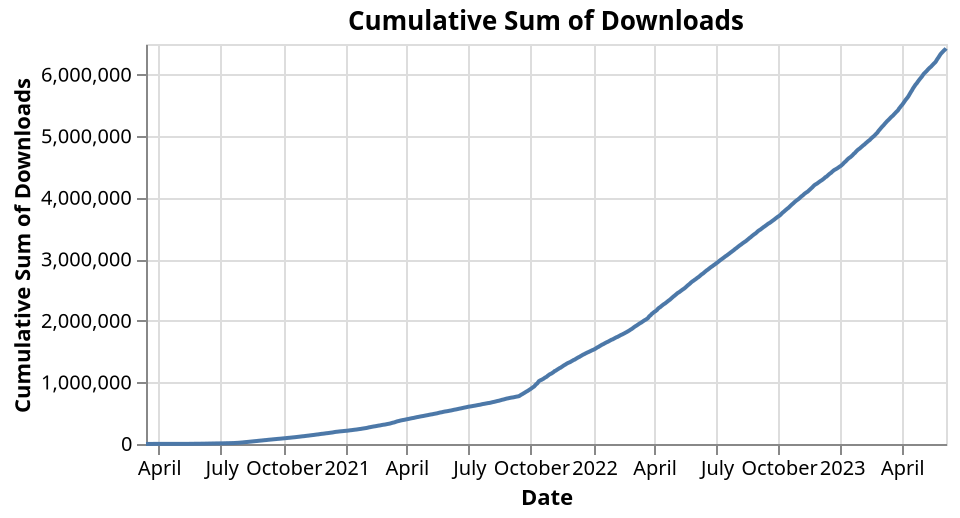 {
  "config": {
    "view": {
      "continuousWidth": 400,
      "continuousHeight": 300
    }
  },
  "data": {
    "name": "data-eeafd21acbe394c6c11f239147b53254"
  },
  "mark": "line",
  "encoding": {
    "tooltip": [
      {
        "field": "date",
        "format": "%Y-%m-%d",
        "title": "Date",
        "type": "temporal"
      },
      {
        "field": "cumulative_sum",
        "format": ",.0f",
        "title": "Cumulative Sum of Downloads",
        "type": "quantitative"
      }
    ],
    "x": {
      "axis": {
        "title": "Date"
      },
      "field": "date",
      "type": "temporal"
    },
    "y": {
      "axis": {
        "title": "Cumulative Sum of Downloads"
      },
      "field": "cumulative_sum",
      "type": "quantitative"
    }
  },
  "height": 200,
  "title": "Cumulative Sum of Downloads",
  "transform": [
    {
      "window": [
        {
          "op": "sum",
          "field": "download_count",
          "as": "cumulative_sum"
        }
      ],
      "sort": [
        {
          "field": "date"
        }
      ]
    }
  ],
  "$schema": "https://vega.github.io/schema/vega-lite/v5.json",
  "datasets": {
    "data-eeafd21acbe394c6c11f239147b53254": [
      {
        "date": "2023-06-05T00:00:00",
        "download_count": 14515.0
      },
      {
        "date": "2023-06-04T00:00:00",
        "download_count": 9797.0
      },
      {
        "date": "2023-06-03T00:00:00",
        "download_count": 9682.0
      },
      {
        "date": "2023-06-02T00:00:00",
        "download_count": 11647.0
      },
      {
        "date": "2023-06-01T00:00:00",
        "download_count": 11891.0
      },
      {
        "date": "2023-05-31T00:00:00",
        "download_count": 11391.0
      },
      {
        "date": "2023-05-30T00:00:00",
        "download_count": 11950.0
      },
      {
        "date": "2023-05-29T00:00:00",
        "download_count": 12558.0
      },
      {
        "date": "2023-05-28T00:00:00",
        "download_count": 17048.0
      },
      {
        "date": "2023-05-27T00:00:00",
        "download_count": 17180.0
      },
      {
        "date": "2023-05-26T00:00:00",
        "download_count": 17756.0
      },
      {
        "date": "2023-05-25T00:00:00",
        "download_count": 15504.0
      },
      {
        "date": "2023-05-24T00:00:00",
        "download_count": 15923.0
      },
      {
        "date": "2023-05-23T00:00:00",
        "download_count": 17948.0
      },
      {
        "date": "2023-05-22T00:00:00",
        "download_count": 19345.0
      },
      {
        "date": "2023-05-21T00:00:00",
        "download_count": 13610.0
      },
      {
        "date": "2023-05-20T00:00:00",
        "download_count": 10481.0
      },
      {
        "date": "2023-05-19T00:00:00",
        "download_count": 9914.0
      },
      {
        "date": "2023-05-18T00:00:00",
        "download_count": 12420.0
      },
      {
        "date": "2023-05-17T00:00:00",
        "download_count": 10922.0
      },
      {
        "date": "2023-05-16T00:00:00",
        "download_count": 12425.0
      },
      {
        "date": "2023-05-15T00:00:00",
        "download_count": 12180.0
      },
      {
        "date": "2023-05-14T00:00:00",
        "download_count": 9183.0
      },
      {
        "date": "2023-05-13T00:00:00",
        "download_count": 8702.0
      },
      {
        "date": "2023-05-12T00:00:00",
        "download_count": 10935.0
      },
      {
        "date": "2023-05-11T00:00:00",
        "download_count": 11146.0
      },
      {
        "date": "2023-05-10T00:00:00",
        "download_count": 11577.0
      },
      {
        "date": "2023-05-09T00:00:00",
        "download_count": 13234.0
      },
      {
        "date": "2023-05-08T00:00:00",
        "download_count": 12370.0
      },
      {
        "date": "2023-05-07T00:00:00",
        "download_count": 9809.0
      },
      {
        "date": "2023-05-06T00:00:00",
        "download_count": 11468.0
      },
      {
        "date": "2023-05-05T00:00:00",
        "download_count": 10403.0
      },
      {
        "date": "2023-05-04T00:00:00",
        "download_count": 11599.0
      },
      {
        "date": "2023-05-03T00:00:00",
        "download_count": 16127.0
      },
      {
        "date": "2023-05-02T00:00:00",
        "download_count": 16552.0
      },
      {
        "date": "2023-05-01T00:00:00",
        "download_count": 15599.0
      },
      {
        "date": "2023-04-30T00:00:00",
        "download_count": 12223.0
      },
      {
        "date": "2023-04-29T00:00:00",
        "download_count": 13773.0
      },
      {
        "date": "2023-04-28T00:00:00",
        "download_count": 13622.0
      },
      {
        "date": "2023-04-27T00:00:00",
        "download_count": 14381.0
      },
      {
        "date": "2023-04-26T00:00:00",
        "download_count": 14765.0
      },
      {
        "date": "2023-04-25T00:00:00",
        "download_count": 15215.0
      },
      {
        "date": "2023-04-24T00:00:00",
        "download_count": 16974.0
      },
      {
        "date": "2023-04-23T00:00:00",
        "download_count": 12372.0
      },
      {
        "date": "2023-04-22T00:00:00",
        "download_count": 12448.0
      },
      {
        "date": "2023-04-21T00:00:00",
        "download_count": 17202.0
      },
      {
        "date": "2023-04-20T00:00:00",
        "download_count": 16321.0
      },
      {
        "date": "2023-04-19T00:00:00",
        "download_count": 16038.0
      },
      {
        "date": "2023-04-18T00:00:00",
        "download_count": 17476.0
      },
      {
        "date": "2023-04-17T00:00:00",
        "download_count": 21625.0
      },
      {
        "date": "2023-04-16T00:00:00",
        "download_count": 16255.0
      },
      {
        "date": "2023-04-15T00:00:00",
        "download_count": 18123.0
      },
      {
        "date": "2023-04-14T00:00:00",
        "download_count": 18900.0
      },
      {
        "date": "2023-04-13T00:00:00",
        "download_count": 18598.0
      },
      {
        "date": "2023-04-12T00:00:00",
        "download_count": 19620.0
      },
      {
        "date": "2023-04-11T00:00:00",
        "download_count": 17246.0
      },
      {
        "date": "2023-04-10T00:00:00",
        "download_count": 14999.0
      },
      {
        "date": "2023-04-09T00:00:00",
        "download_count": 13049.0
      },
      {
        "date": "2023-04-08T00:00:00",
        "download_count": 13540.0
      },
      {
        "date": "2023-04-07T00:00:00",
        "download_count": 14279.0
      },
      {
        "date": "2023-04-06T00:00:00",
        "download_count": 16394.0
      },
      {
        "date": "2023-04-05T00:00:00",
        "download_count": 16236.0
      },
      {
        "date": "2023-04-04T00:00:00",
        "download_count": 15667.0
      },
      {
        "date": "2023-04-03T00:00:00",
        "download_count": 15694.0
      },
      {
        "date": "2023-04-02T00:00:00",
        "download_count": 14159.0
      },
      {
        "date": "2023-04-01T00:00:00",
        "download_count": 11845.0
      },
      {
        "date": "2023-03-31T00:00:00",
        "download_count": 13901.0
      },
      {
        "date": "2023-03-30T00:00:00",
        "download_count": 15225.0
      },
      {
        "date": "2023-03-29T00:00:00",
        "download_count": 12254.0
      },
      {
        "date": "2023-03-28T00:00:00",
        "download_count": 18306.0
      },
      {
        "date": "2023-03-27T00:00:00",
        "download_count": 15929.0
      },
      {
        "date": "2023-03-26T00:00:00",
        "download_count": 10592.0
      },
      {
        "date": "2023-03-25T00:00:00",
        "download_count": 9889.0
      },
      {
        "date": "2023-03-24T00:00:00",
        "download_count": 11784.0
      },
      {
        "date": "2023-03-23T00:00:00",
        "download_count": 12111.0
      },
      {
        "date": "2023-03-22T00:00:00",
        "download_count": 11200.0
      },
      {
        "date": "2023-03-21T00:00:00",
        "download_count": 11651.0
      },
      {
        "date": "2023-03-20T00:00:00",
        "download_count": 13174.0
      },
      {
        "date": "2023-03-19T00:00:00",
        "download_count": 9607.0
      },
      {
        "date": "2023-03-18T00:00:00",
        "download_count": 9242.0
      },
      {
        "date": "2023-03-17T00:00:00",
        "download_count": 9939.0
      },
      {
        "date": "2023-03-16T00:00:00",
        "download_count": 11183.0
      },
      {
        "date": "2023-03-15T00:00:00",
        "download_count": 12500.0
      },
      {
        "date": "2023-03-14T00:00:00",
        "download_count": 10539.0
      },
      {
        "date": "2023-03-13T00:00:00",
        "download_count": 11700.0
      },
      {
        "date": "2023-03-12T00:00:00",
        "download_count": 9842.0
      },
      {
        "date": "2023-03-11T00:00:00",
        "download_count": 10885.0
      },
      {
        "date": "2023-03-10T00:00:00",
        "download_count": 12215.0
      },
      {
        "date": "2023-03-09T00:00:00",
        "download_count": 12662.0
      },
      {
        "date": "2023-03-08T00:00:00",
        "download_count": 11715.0
      },
      {
        "date": "2023-03-07T00:00:00",
        "download_count": 13498.0
      },
      {
        "date": "2023-03-06T00:00:00",
        "download_count": 13348.0
      },
      {
        "date": "2023-03-05T00:00:00",
        "download_count": 11197.0
      },
      {
        "date": "2023-03-04T00:00:00",
        "download_count": 10612.0
      },
      {
        "date": "2023-03-03T00:00:00",
        "download_count": 13302.0
      },
      {
        "date": "2023-03-02T00:00:00",
        "download_count": 12389.0
      },
      {
        "date": "2023-03-01T00:00:00",
        "download_count": 13775.0
      },
      {
        "date": "2023-02-28T00:00:00",
        "download_count": 12611.0
      },
      {
        "date": "2023-02-27T00:00:00",
        "download_count": 12909.0
      },
      {
        "date": "2023-02-26T00:00:00",
        "download_count": 13524.0
      },
      {
        "date": "2023-02-25T00:00:00",
        "download_count": 18342.0
      },
      {
        "date": "2023-02-24T00:00:00",
        "download_count": 10665.0
      },
      {
        "date": "2023-02-23T00:00:00",
        "download_count": 10385.0
      },
      {
        "date": "2023-02-22T00:00:00",
        "download_count": 12449.0
      },
      {
        "date": "2023-02-21T00:00:00",
        "download_count": 10686.0
      },
      {
        "date": "2023-02-20T00:00:00",
        "download_count": 12190.0
      },
      {
        "date": "2023-02-19T00:00:00",
        "download_count": 8968.0
      },
      {
        "date": "2023-02-18T00:00:00",
        "download_count": 8301.0
      },
      {
        "date": "2023-02-17T00:00:00",
        "download_count": 9898.0
      },
      {
        "date": "2023-02-16T00:00:00",
        "download_count": 10142.0
      },
      {
        "date": "2023-02-15T00:00:00",
        "download_count": 10381.0
      },
      {
        "date": "2023-02-14T00:00:00",
        "download_count": 13071.0
      },
      {
        "date": "2023-02-13T00:00:00",
        "download_count": 9399.0
      },
      {
        "date": "2023-02-12T00:00:00",
        "download_count": 7443.0
      },
      {
        "date": "2023-02-11T00:00:00",
        "download_count": 8340.0
      },
      {
        "date": "2023-02-10T00:00:00",
        "download_count": 9986.0
      },
      {
        "date": "2023-02-09T00:00:00",
        "download_count": 9984.0
      },
      {
        "date": "2023-02-08T00:00:00",
        "download_count": 8647.0
      },
      {
        "date": "2023-02-07T00:00:00",
        "download_count": 9555.0
      },
      {
        "date": "2023-02-06T00:00:00",
        "download_count": 12672.0
      },
      {
        "date": "2023-02-05T00:00:00",
        "download_count": 7586.0
      },
      {
        "date": "2023-02-04T00:00:00",
        "download_count": 7643.0
      },
      {
        "date": "2023-02-03T00:00:00",
        "download_count": 10005.0
      },
      {
        "date": "2023-02-02T00:00:00",
        "download_count": 9983.0
      },
      {
        "date": "2023-02-01T00:00:00",
        "download_count": 9282.0
      },
      {
        "date": "2023-01-31T00:00:00",
        "download_count": 9688.0
      },
      {
        "date": "2023-01-30T00:00:00",
        "download_count": 10732.0
      },
      {
        "date": "2023-01-29T00:00:00",
        "download_count": 7330.0
      },
      {
        "date": "2023-01-28T00:00:00",
        "download_count": 7804.0
      },
      {
        "date": "2023-01-27T00:00:00",
        "download_count": 8792.0
      },
      {
        "date": "2023-01-26T00:00:00",
        "download_count": 9922.0
      },
      {
        "date": "2023-01-25T00:00:00",
        "download_count": 12080.0
      },
      {
        "date": "2023-01-24T00:00:00",
        "download_count": 10712.0
      },
      {
        "date": "2023-01-23T00:00:00",
        "download_count": 14325.0
      },
      {
        "date": "2023-01-22T00:00:00",
        "download_count": 8980.0
      },
      {
        "date": "2023-01-21T00:00:00",
        "download_count": 8621.0
      },
      {
        "date": "2023-01-20T00:00:00",
        "download_count": 13307.0
      },
      {
        "date": "2023-01-19T00:00:00",
        "download_count": 11218.0
      },
      {
        "date": "2023-01-18T00:00:00",
        "download_count": 10476.0
      },
      {
        "date": "2023-01-17T00:00:00",
        "download_count": 9564.0
      },
      {
        "date": "2023-01-16T00:00:00",
        "download_count": 9887.0
      },
      {
        "date": "2023-01-15T00:00:00",
        "download_count": 6860.0
      },
      {
        "date": "2023-01-14T00:00:00",
        "download_count": 7482.0
      },
      {
        "date": "2023-01-13T00:00:00",
        "download_count": 8857.0
      },
      {
        "date": "2023-01-12T00:00:00",
        "download_count": 10472.0
      },
      {
        "date": "2023-01-11T00:00:00",
        "download_count": 11156.0
      },
      {
        "date": "2023-01-10T00:00:00",
        "download_count": 12455.0
      },
      {
        "date": "2023-01-09T00:00:00",
        "download_count": 11798.0
      },
      {
        "date": "2023-01-08T00:00:00",
        "download_count": 8312.0
      },
      {
        "date": "2023-01-07T00:00:00",
        "download_count": 9738.0
      },
      {
        "date": "2023-01-06T00:00:00",
        "download_count": 11610.0
      },
      {
        "date": "2023-01-05T00:00:00",
        "download_count": 12832.0
      },
      {
        "date": "2023-01-04T00:00:00",
        "download_count": 9665.0
      },
      {
        "date": "2023-01-03T00:00:00",
        "download_count": 10801.0
      },
      {
        "date": "2023-01-02T00:00:00",
        "download_count": 9098.0
      },
      {
        "date": "2023-01-01T00:00:00",
        "download_count": 6439.0
      },
      {
        "date": "2022-12-31T00:00:00",
        "download_count": 7332.0
      },
      {
        "date": "2022-12-30T00:00:00",
        "download_count": 8055.0
      },
      {
        "date": "2022-12-29T00:00:00",
        "download_count": 7944.0
      },
      {
        "date": "2022-12-28T00:00:00",
        "download_count": 7685.0
      },
      {
        "date": "2022-12-27T00:00:00",
        "download_count": 6591.0
      },
      {
        "date": "2022-12-26T00:00:00",
        "download_count": 7082.0
      },
      {
        "date": "2022-12-25T00:00:00",
        "download_count": 5723.0
      },
      {
        "date": "2022-12-24T00:00:00",
        "download_count": 6094.0
      },
      {
        "date": "2022-12-23T00:00:00",
        "download_count": 6427.0
      },
      {
        "date": "2022-12-22T00:00:00",
        "download_count": 8451.0
      },
      {
        "date": "2022-12-21T00:00:00",
        "download_count": 9866.0
      },
      {
        "date": "2022-12-20T00:00:00",
        "download_count": 8847.0
      },
      {
        "date": "2022-12-19T00:00:00",
        "download_count": 12585.0
      },
      {
        "date": "2022-12-18T00:00:00",
        "download_count": 7381.0
      },
      {
        "date": "2022-12-17T00:00:00",
        "download_count": 7449.0
      },
      {
        "date": "2022-12-16T00:00:00",
        "download_count": 9000.0
      },
      {
        "date": "2022-12-15T00:00:00",
        "download_count": 9567.0
      },
      {
        "date": "2022-12-14T00:00:00",
        "download_count": 10131.0
      },
      {
        "date": "2022-12-13T00:00:00",
        "download_count": 10274.0
      },
      {
        "date": "2022-12-12T00:00:00",
        "download_count": 10580.0
      },
      {
        "date": "2022-12-11T00:00:00",
        "download_count": 5688.0
      },
      {
        "date": "2022-12-10T00:00:00",
        "download_count": 6095.0
      },
      {
        "date": "2022-12-09T00:00:00",
        "download_count": 11730.0
      },
      {
        "date": "2022-12-08T00:00:00",
        "download_count": 9906.0
      },
      {
        "date": "2022-12-07T00:00:00",
        "download_count": 8185.0
      },
      {
        "date": "2022-12-06T00:00:00",
        "download_count": 8983.0
      },
      {
        "date": "2022-12-05T00:00:00",
        "download_count": 8316.0
      },
      {
        "date": "2022-12-04T00:00:00",
        "download_count": 6247.0
      },
      {
        "date": "2022-12-03T00:00:00",
        "download_count": 7108.0
      },
      {
        "date": "2022-12-02T00:00:00",
        "download_count": 7610.0
      },
      {
        "date": "2022-12-01T00:00:00",
        "download_count": 8135.0
      },
      {
        "date": "2022-11-30T00:00:00",
        "download_count": 8064.0
      },
      {
        "date": "2022-11-29T00:00:00",
        "download_count": 8294.0
      },
      {
        "date": "2022-11-28T00:00:00",
        "download_count": 8853.0
      },
      {
        "date": "2022-11-27T00:00:00",
        "download_count": 6239.0
      },
      {
        "date": "2022-11-26T00:00:00",
        "download_count": 6192.0
      },
      {
        "date": "2022-11-25T00:00:00",
        "download_count": 6619.0
      },
      {
        "date": "2022-11-24T00:00:00",
        "download_count": 8215.0
      },
      {
        "date": "2022-11-23T00:00:00",
        "download_count": 10606.0
      },
      {
        "date": "2022-11-22T00:00:00",
        "download_count": 11300.0
      },
      {
        "date": "2022-11-21T00:00:00",
        "download_count": 12551.0
      },
      {
        "date": "2022-11-20T00:00:00",
        "download_count": 9563.0
      },
      {
        "date": "2022-11-19T00:00:00",
        "download_count": 10010.0
      },
      {
        "date": "2022-11-18T00:00:00",
        "download_count": 10759.0
      },
      {
        "date": "2022-11-17T00:00:00",
        "download_count": 9738.0
      },
      {
        "date": "2022-11-16T00:00:00",
        "download_count": 10130.0
      },
      {
        "date": "2022-11-15T00:00:00",
        "download_count": 10800.0
      },
      {
        "date": "2022-11-14T00:00:00",
        "download_count": 9695.0
      },
      {
        "date": "2022-11-13T00:00:00",
        "download_count": 6585.0
      },
      {
        "date": "2022-11-12T00:00:00",
        "download_count": 6813.0
      },
      {
        "date": "2022-11-11T00:00:00",
        "download_count": 8044.0
      },
      {
        "date": "2022-11-10T00:00:00",
        "download_count": 7726.0
      },
      {
        "date": "2022-11-09T00:00:00",
        "download_count": 9219.0
      },
      {
        "date": "2022-11-08T00:00:00",
        "download_count": 9944.0
      },
      {
        "date": "2022-11-07T00:00:00",
        "download_count": 11617.0
      },
      {
        "date": "2022-11-06T00:00:00",
        "download_count": 7472.0
      },
      {
        "date": "2022-11-05T00:00:00",
        "download_count": 7349.0
      },
      {
        "date": "2022-11-04T00:00:00",
        "download_count": 10490.0
      },
      {
        "date": "2022-11-03T00:00:00",
        "download_count": 10888.0
      },
      {
        "date": "2022-11-02T00:00:00",
        "download_count": 10413.0
      },
      {
        "date": "2022-11-01T00:00:00",
        "download_count": 9298.0
      },
      {
        "date": "2022-10-31T00:00:00",
        "download_count": 9230.0
      },
      {
        "date": "2022-10-30T00:00:00",
        "download_count": 7253.0
      },
      {
        "date": "2022-10-29T00:00:00",
        "download_count": 7709.0
      },
      {
        "date": "2022-10-28T00:00:00",
        "download_count": 8342.0
      },
      {
        "date": "2022-10-27T00:00:00",
        "download_count": 9356.0
      },
      {
        "date": "2022-10-26T00:00:00",
        "download_count": 9380.0
      },
      {
        "date": "2022-10-25T00:00:00",
        "download_count": 10478.0
      },
      {
        "date": "2022-10-24T00:00:00",
        "download_count": 10757.0
      },
      {
        "date": "2022-10-23T00:00:00",
        "download_count": 9333.0
      },
      {
        "date": "2022-10-22T00:00:00",
        "download_count": 9125.0
      },
      {
        "date": "2022-10-21T00:00:00",
        "download_count": 10067.0
      },
      {
        "date": "2022-10-20T00:00:00",
        "download_count": 10822.0
      },
      {
        "date": "2022-10-19T00:00:00",
        "download_count": 10752.0
      },
      {
        "date": "2022-10-18T00:00:00",
        "download_count": 10700.0
      },
      {
        "date": "2022-10-17T00:00:00",
        "download_count": 11624.0
      },
      {
        "date": "2022-10-16T00:00:00",
        "download_count": 7507.0
      },
      {
        "date": "2022-10-15T00:00:00",
        "download_count": 8138.0
      },
      {
        "date": "2022-10-14T00:00:00",
        "download_count": 10130.0
      },
      {
        "date": "2022-10-13T00:00:00",
        "download_count": 8792.0
      },
      {
        "date": "2022-10-12T00:00:00",
        "download_count": 9361.0
      },
      {
        "date": "2022-10-11T00:00:00",
        "download_count": 10148.0
      },
      {
        "date": "2022-10-10T00:00:00",
        "download_count": 9982.0
      },
      {
        "date": "2022-10-09T00:00:00",
        "download_count": 8499.0
      },
      {
        "date": "2022-10-08T00:00:00",
        "download_count": 8863.0
      },
      {
        "date": "2022-10-07T00:00:00",
        "download_count": 11230.0
      },
      {
        "date": "2022-10-06T00:00:00",
        "download_count": 11726.0
      },
      {
        "date": "2022-10-05T00:00:00",
        "download_count": 11528.0
      },
      {
        "date": "2022-10-04T00:00:00",
        "download_count": 9038.0
      },
      {
        "date": "2022-10-03T00:00:00",
        "download_count": 8743.0
      },
      {
        "date": "2022-10-02T00:00:00",
        "download_count": 6449.0
      },
      {
        "date": "2022-10-01T00:00:00",
        "download_count": 7443.0
      },
      {
        "date": "2022-09-30T00:00:00",
        "download_count": 8354.0
      },
      {
        "date": "2022-09-29T00:00:00",
        "download_count": 8360.0
      },
      {
        "date": "2022-09-28T00:00:00",
        "download_count": 8478.0
      },
      {
        "date": "2022-09-27T00:00:00",
        "download_count": 8410.0
      },
      {
        "date": "2022-09-26T00:00:00",
        "download_count": 10178.0
      },
      {
        "date": "2022-09-25T00:00:00",
        "download_count": 7296.0
      },
      {
        "date": "2022-09-24T00:00:00",
        "download_count": 7956.0
      },
      {
        "date": "2022-09-23T00:00:00",
        "download_count": 8166.0
      },
      {
        "date": "2022-09-22T00:00:00",
        "download_count": 7792.0
      },
      {
        "date": "2022-09-21T00:00:00",
        "download_count": 9279.0
      },
      {
        "date": "2022-09-20T00:00:00",
        "download_count": 7723.0
      },
      {
        "date": "2022-09-19T00:00:00",
        "download_count": 7757.0
      },
      {
        "date": "2022-09-18T00:00:00",
        "download_count": 5577.0
      },
      {
        "date": "2022-09-17T00:00:00",
        "download_count": 6430.0
      },
      {
        "date": "2022-09-16T00:00:00",
        "download_count": 8241.0
      },
      {
        "date": "2022-09-15T00:00:00",
        "download_count": 8917.0
      },
      {
        "date": "2022-09-14T00:00:00",
        "download_count": 8182.0
      },
      {
        "date": "2022-09-13T00:00:00",
        "download_count": 7569.0
      },
      {
        "date": "2022-09-12T00:00:00",
        "download_count": 9325.0
      },
      {
        "date": "2022-09-11T00:00:00",
        "download_count": 6471.0
      },
      {
        "date": "2022-09-10T00:00:00",
        "download_count": 7352.0
      },
      {
        "date": "2022-09-09T00:00:00",
        "download_count": 9174.0
      },
      {
        "date": "2022-09-08T00:00:00",
        "download_count": 7925.0
      },
      {
        "date": "2022-09-07T00:00:00",
        "download_count": 8917.0
      },
      {
        "date": "2022-09-06T00:00:00",
        "download_count": 8972.0
      },
      {
        "date": "2022-09-05T00:00:00",
        "download_count": 7738.0
      },
      {
        "date": "2022-09-04T00:00:00",
        "download_count": 6073.0
      },
      {
        "date": "2022-09-03T00:00:00",
        "download_count": 7303.0
      },
      {
        "date": "2022-09-02T00:00:00",
        "download_count": 8081.0
      },
      {
        "date": "2022-09-01T00:00:00",
        "download_count": 9809.0
      },
      {
        "date": "2022-08-31T00:00:00",
        "download_count": 11869.0
      },
      {
        "date": "2022-08-30T00:00:00",
        "download_count": 9276.0
      },
      {
        "date": "2022-08-29T00:00:00",
        "download_count": 9396.0
      },
      {
        "date": "2022-08-28T00:00:00",
        "download_count": 6601.0
      },
      {
        "date": "2022-08-27T00:00:00",
        "download_count": 7224.0
      },
      {
        "date": "2022-08-26T00:00:00",
        "download_count": 9219.0
      },
      {
        "date": "2022-08-25T00:00:00",
        "download_count": 8349.0
      },
      {
        "date": "2022-08-24T00:00:00",
        "download_count": 9196.0
      },
      {
        "date": "2022-08-23T00:00:00",
        "download_count": 9525.0
      },
      {
        "date": "2022-08-22T00:00:00",
        "download_count": 10370.0
      },
      {
        "date": "2022-08-21T00:00:00",
        "download_count": 6904.0
      },
      {
        "date": "2022-08-20T00:00:00",
        "download_count": 9050.0
      },
      {
        "date": "2022-08-19T00:00:00",
        "download_count": 9440.0
      },
      {
        "date": "2022-08-18T00:00:00",
        "download_count": 9515.0
      },
      {
        "date": "2022-08-17T00:00:00",
        "download_count": 8631.0
      },
      {
        "date": "2022-08-16T00:00:00",
        "download_count": 9793.0
      },
      {
        "date": "2022-08-15T00:00:00",
        "download_count": 8946.0
      },
      {
        "date": "2022-08-14T00:00:00",
        "download_count": 7332.0
      },
      {
        "date": "2022-08-13T00:00:00",
        "download_count": 6963.0
      },
      {
        "date": "2022-08-12T00:00:00",
        "download_count": 7512.0
      },
      {
        "date": "2022-08-11T00:00:00",
        "download_count": 7491.0
      },
      {
        "date": "2022-08-10T00:00:00",
        "download_count": 8143.0
      },
      {
        "date": "2022-08-09T00:00:00",
        "download_count": 8423.0
      },
      {
        "date": "2022-08-08T00:00:00",
        "download_count": 9380.0
      },
      {
        "date": "2022-08-07T00:00:00",
        "download_count": 6963.0
      },
      {
        "date": "2022-08-06T00:00:00",
        "download_count": 7596.0
      },
      {
        "date": "2022-08-05T00:00:00",
        "download_count": 8403.0
      },
      {
        "date": "2022-08-04T00:00:00",
        "download_count": 8686.0
      },
      {
        "date": "2022-08-03T00:00:00",
        "download_count": 9117.0
      },
      {
        "date": "2022-08-02T00:00:00",
        "download_count": 8488.0
      },
      {
        "date": "2022-08-01T00:00:00",
        "download_count": 9796.0
      },
      {
        "date": "2022-07-31T00:00:00",
        "download_count": 7279.0
      },
      {
        "date": "2022-07-30T00:00:00",
        "download_count": 7279.0
      },
      {
        "date": "2022-07-29T00:00:00",
        "download_count": 11074.0
      },
      {
        "date": "2022-07-28T00:00:00",
        "download_count": 8219.0
      },
      {
        "date": "2022-07-27T00:00:00",
        "download_count": 8739.0
      },
      {
        "date": "2022-07-26T00:00:00",
        "download_count": 7735.0
      },
      {
        "date": "2022-07-25T00:00:00",
        "download_count": 9098.0
      },
      {
        "date": "2022-07-24T00:00:00",
        "download_count": 7416.0
      },
      {
        "date": "2022-07-23T00:00:00",
        "download_count": 8446.0
      },
      {
        "date": "2022-07-22T00:00:00",
        "download_count": 9144.0
      },
      {
        "date": "2022-07-21T00:00:00",
        "download_count": 8470.0
      },
      {
        "date": "2022-07-20T00:00:00",
        "download_count": 7741.0
      },
      {
        "date": "2022-07-19T00:00:00",
        "download_count": 8253.0
      },
      {
        "date": "2022-07-18T00:00:00",
        "download_count": 9437.0
      },
      {
        "date": "2022-07-17T00:00:00",
        "download_count": 6281.0
      },
      {
        "date": "2022-07-16T00:00:00",
        "download_count": 7300.0
      },
      {
        "date": "2022-07-15T00:00:00",
        "download_count": 8313.0
      },
      {
        "date": "2022-07-14T00:00:00",
        "download_count": 9252.0
      },
      {
        "date": "2022-07-13T00:00:00",
        "download_count": 8099.0
      },
      {
        "date": "2022-07-12T00:00:00",
        "download_count": 7705.0
      },
      {
        "date": "2022-07-11T00:00:00",
        "download_count": 9150.0
      },
      {
        "date": "2022-07-10T00:00:00",
        "download_count": 7185.0
      },
      {
        "date": "2022-07-09T00:00:00",
        "download_count": 7620.0
      },
      {
        "date": "2022-07-08T00:00:00",
        "download_count": 8849.0
      },
      {
        "date": "2022-07-07T00:00:00",
        "download_count": 8459.0
      },
      {
        "date": "2022-07-06T00:00:00",
        "download_count": 9381.0
      },
      {
        "date": "2022-07-05T00:00:00",
        "download_count": 8726.0
      },
      {
        "date": "2022-07-04T00:00:00",
        "download_count": 9117.0
      },
      {
        "date": "2022-07-03T00:00:00",
        "download_count": 7673.0
      },
      {
        "date": "2022-07-02T00:00:00",
        "download_count": 8141.0
      },
      {
        "date": "2022-07-01T00:00:00",
        "download_count": 8568.0
      },
      {
        "date": "2022-06-30T00:00:00",
        "download_count": 7753.0
      },
      {
        "date": "2022-06-29T00:00:00",
        "download_count": 8028.0
      },
      {
        "date": "2022-06-28T00:00:00",
        "download_count": 7128.0
      },
      {
        "date": "2022-06-27T00:00:00",
        "download_count": 9787.0
      },
      {
        "date": "2022-06-26T00:00:00",
        "download_count": 7181.0
      },
      {
        "date": "2022-06-25T00:00:00",
        "download_count": 6850.0
      },
      {
        "date": "2022-06-24T00:00:00",
        "download_count": 8264.0
      },
      {
        "date": "2022-06-23T00:00:00",
        "download_count": 8386.0
      },
      {
        "date": "2022-06-22T00:00:00",
        "download_count": 9499.0
      },
      {
        "date": "2022-06-21T00:00:00",
        "download_count": 8006.0
      },
      {
        "date": "2022-06-20T00:00:00",
        "download_count": 10075.0
      },
      {
        "date": "2022-06-19T00:00:00",
        "download_count": 6476.0
      },
      {
        "date": "2022-06-18T00:00:00",
        "download_count": 7329.0
      },
      {
        "date": "2022-06-17T00:00:00",
        "download_count": 9936.0
      },
      {
        "date": "2022-06-16T00:00:00",
        "download_count": 9045.0
      },
      {
        "date": "2022-06-15T00:00:00",
        "download_count": 9524.0
      },
      {
        "date": "2022-06-14T00:00:00",
        "download_count": 9923.0
      },
      {
        "date": "2022-06-13T00:00:00",
        "download_count": 9611.0
      },
      {
        "date": "2022-06-12T00:00:00",
        "download_count": 7053.0
      },
      {
        "date": "2022-06-11T00:00:00",
        "download_count": 6896.0
      },
      {
        "date": "2022-06-10T00:00:00",
        "download_count": 9049.0
      },
      {
        "date": "2022-06-09T00:00:00",
        "download_count": 9890.0
      },
      {
        "date": "2022-06-08T00:00:00",
        "download_count": 10029.0
      },
      {
        "date": "2022-06-07T00:00:00",
        "download_count": 8805.0
      },
      {
        "date": "2022-06-06T00:00:00",
        "download_count": 8859.0
      },
      {
        "date": "2022-06-05T00:00:00",
        "download_count": 6813.0
      },
      {
        "date": "2022-06-04T00:00:00",
        "download_count": 7829.0
      },
      {
        "date": "2022-06-03T00:00:00",
        "download_count": 9694.0
      },
      {
        "date": "2022-06-02T00:00:00",
        "download_count": 8095.0
      },
      {
        "date": "2022-06-01T00:00:00",
        "download_count": 7739.0
      },
      {
        "date": "2022-05-31T00:00:00",
        "download_count": 7275.0
      },
      {
        "date": "2022-05-30T00:00:00",
        "download_count": 9117.0
      },
      {
        "date": "2022-05-29T00:00:00",
        "download_count": 6723.0
      },
      {
        "date": "2022-05-28T00:00:00",
        "download_count": 7548.0
      },
      {
        "date": "2022-05-27T00:00:00",
        "download_count": 9054.0
      },
      {
        "date": "2022-05-26T00:00:00",
        "download_count": 8738.0
      },
      {
        "date": "2022-05-25T00:00:00",
        "download_count": 11711.0
      },
      {
        "date": "2022-05-24T00:00:00",
        "download_count": 9283.0
      },
      {
        "date": "2022-05-23T00:00:00",
        "download_count": 9798.0
      },
      {
        "date": "2022-05-22T00:00:00",
        "download_count": 7695.0
      },
      {
        "date": "2022-05-21T00:00:00",
        "download_count": 9341.0
      },
      {
        "date": "2022-05-20T00:00:00",
        "download_count": 10675.0
      },
      {
        "date": "2022-05-19T00:00:00",
        "download_count": 9790.0
      },
      {
        "date": "2022-05-18T00:00:00",
        "download_count": 11055.0
      },
      {
        "date": "2022-05-17T00:00:00",
        "download_count": 8332.0
      },
      {
        "date": "2022-05-16T00:00:00",
        "download_count": 9755.0
      },
      {
        "date": "2022-05-15T00:00:00",
        "download_count": 6523.0
      },
      {
        "date": "2022-05-14T00:00:00",
        "download_count": 7150.0
      },
      {
        "date": "2022-05-13T00:00:00",
        "download_count": 8472.0
      },
      {
        "date": "2022-05-12T00:00:00",
        "download_count": 8063.0
      },
      {
        "date": "2022-05-11T00:00:00",
        "download_count": 8288.0
      },
      {
        "date": "2022-05-10T00:00:00",
        "download_count": 8491.0
      },
      {
        "date": "2022-05-09T00:00:00",
        "download_count": 8453.0
      },
      {
        "date": "2022-05-08T00:00:00",
        "download_count": 6569.0
      },
      {
        "date": "2022-05-07T00:00:00",
        "download_count": 5829.0
      },
      {
        "date": "2022-05-06T00:00:00",
        "download_count": 8045.0
      },
      {
        "date": "2022-05-05T00:00:00",
        "download_count": 9696.0
      },
      {
        "date": "2022-05-04T00:00:00",
        "download_count": 9986.0
      },
      {
        "date": "2022-05-03T00:00:00",
        "download_count": 8671.0
      },
      {
        "date": "2022-05-02T00:00:00",
        "download_count": 10464.0
      },
      {
        "date": "2022-05-01T00:00:00",
        "download_count": 7322.0
      },
      {
        "date": "2022-04-30T00:00:00",
        "download_count": 8765.0
      },
      {
        "date": "2022-04-29T00:00:00",
        "download_count": 10511.0
      },
      {
        "date": "2022-04-28T00:00:00",
        "download_count": 9397.0
      },
      {
        "date": "2022-04-27T00:00:00",
        "download_count": 10099.0
      },
      {
        "date": "2022-04-26T00:00:00",
        "download_count": 9792.0
      },
      {
        "date": "2022-04-25T00:00:00",
        "download_count": 10338.0
      },
      {
        "date": "2022-04-24T00:00:00",
        "download_count": 7209.0
      },
      {
        "date": "2022-04-23T00:00:00",
        "download_count": 7945.0
      },
      {
        "date": "2022-04-22T00:00:00",
        "download_count": 8891.0
      },
      {
        "date": "2022-04-21T00:00:00",
        "download_count": 8864.0
      },
      {
        "date": "2022-04-20T00:00:00",
        "download_count": 9227.0
      },
      {
        "date": "2022-04-19T00:00:00",
        "download_count": 8240.0
      },
      {
        "date": "2022-04-18T00:00:00",
        "download_count": 9445.0
      },
      {
        "date": "2022-04-17T00:00:00",
        "download_count": 6161.0
      },
      {
        "date": "2022-04-16T00:00:00",
        "download_count": 6601.0
      },
      {
        "date": "2022-04-15T00:00:00",
        "download_count": 8251.0
      },
      {
        "date": "2022-04-14T00:00:00",
        "download_count": 8803.0
      },
      {
        "date": "2022-04-13T00:00:00",
        "download_count": 9055.0
      },
      {
        "date": "2022-04-12T00:00:00",
        "download_count": 8557.0
      },
      {
        "date": "2022-04-11T00:00:00",
        "download_count": 10801.0
      },
      {
        "date": "2022-04-10T00:00:00",
        "download_count": 6532.0
      },
      {
        "date": "2022-04-09T00:00:00",
        "download_count": 6594.0
      },
      {
        "date": "2022-04-08T00:00:00",
        "download_count": 10099.0
      },
      {
        "date": "2022-04-07T00:00:00",
        "download_count": 10348.0
      },
      {
        "date": "2022-04-06T00:00:00",
        "download_count": 15181.0
      },
      {
        "date": "2022-04-05T00:00:00",
        "download_count": 7813.0
      },
      {
        "date": "2022-04-04T00:00:00",
        "download_count": 10058.0
      },
      {
        "date": "2022-04-03T00:00:00",
        "download_count": 6557.0
      },
      {
        "date": "2022-04-02T00:00:00",
        "download_count": 6585.0
      },
      {
        "date": "2022-04-01T00:00:00",
        "download_count": 8857.0
      },
      {
        "date": "2022-03-31T00:00:00",
        "download_count": 9437.0
      },
      {
        "date": "2022-03-30T00:00:00",
        "download_count": 8801.0
      },
      {
        "date": "2022-03-29T00:00:00",
        "download_count": 8339.0
      },
      {
        "date": "2022-03-28T00:00:00",
        "download_count": 14784.0
      },
      {
        "date": "2022-03-27T00:00:00",
        "download_count": 9567.0
      },
      {
        "date": "2022-03-26T00:00:00",
        "download_count": 7764.0
      },
      {
        "date": "2022-03-25T00:00:00",
        "download_count": 12778.0
      },
      {
        "date": "2022-03-24T00:00:00",
        "download_count": 16585.0
      },
      {
        "date": "2022-03-23T00:00:00",
        "download_count": 9136.0
      },
      {
        "date": "2022-03-22T00:00:00",
        "download_count": 7416.0
      },
      {
        "date": "2022-03-21T00:00:00",
        "download_count": 8907.0
      },
      {
        "date": "2022-03-20T00:00:00",
        "download_count": 5410.0
      },
      {
        "date": "2022-03-19T00:00:00",
        "download_count": 5901.0
      },
      {
        "date": "2022-03-18T00:00:00",
        "download_count": 6854.0
      },
      {
        "date": "2022-03-17T00:00:00",
        "download_count": 7458.0
      },
      {
        "date": "2022-03-16T00:00:00",
        "download_count": 7903.0
      },
      {
        "date": "2022-03-15T00:00:00",
        "download_count": 7412.0
      },
      {
        "date": "2022-03-14T00:00:00",
        "download_count": 8738.0
      },
      {
        "date": "2022-03-13T00:00:00",
        "download_count": 5575.0
      },
      {
        "date": "2022-03-12T00:00:00",
        "download_count": 5999.0
      },
      {
        "date": "2022-03-11T00:00:00",
        "download_count": 6804.0
      },
      {
        "date": "2022-03-10T00:00:00",
        "download_count": 7398.0
      },
      {
        "date": "2022-03-09T00:00:00",
        "download_count": 8364.0
      },
      {
        "date": "2022-03-08T00:00:00",
        "download_count": 6987.0
      },
      {
        "date": "2022-03-07T00:00:00",
        "download_count": 8100.0
      },
      {
        "date": "2022-03-06T00:00:00",
        "download_count": 6381.0
      },
      {
        "date": "2022-03-05T00:00:00",
        "download_count": 6461.0
      },
      {
        "date": "2022-03-04T00:00:00",
        "download_count": 7442.0
      },
      {
        "date": "2022-03-03T00:00:00",
        "download_count": 8039.0
      },
      {
        "date": "2022-03-02T00:00:00",
        "download_count": 9240.0
      },
      {
        "date": "2022-03-01T00:00:00",
        "download_count": 7993.0
      },
      {
        "date": "2022-02-28T00:00:00",
        "download_count": 8697.0
      },
      {
        "date": "2022-02-27T00:00:00",
        "download_count": 6043.0
      },
      {
        "date": "2022-02-26T00:00:00",
        "download_count": 6556.0
      },
      {
        "date": "2022-02-25T00:00:00",
        "download_count": 8177.0
      },
      {
        "date": "2022-02-24T00:00:00",
        "download_count": 7051.0
      },
      {
        "date": "2022-02-23T00:00:00",
        "download_count": 6669.0
      },
      {
        "date": "2022-02-22T00:00:00",
        "download_count": 5575.0
      },
      {
        "date": "2022-02-21T00:00:00",
        "download_count": 8339.0
      },
      {
        "date": "2022-02-20T00:00:00",
        "download_count": 4761.0
      },
      {
        "date": "2022-02-19T00:00:00",
        "download_count": 6107.0
      },
      {
        "date": "2022-02-18T00:00:00",
        "download_count": 6396.0
      },
      {
        "date": "2022-02-17T00:00:00",
        "download_count": 6036.0
      },
      {
        "date": "2022-02-16T00:00:00",
        "download_count": 5882.0
      },
      {
        "date": "2022-02-15T00:00:00",
        "download_count": 5241.0
      },
      {
        "date": "2022-02-14T00:00:00",
        "download_count": 6785.0
      },
      {
        "date": "2022-02-13T00:00:00",
        "download_count": 3967.0
      },
      {
        "date": "2022-02-12T00:00:00",
        "download_count": 5020.0
      },
      {
        "date": "2022-02-11T00:00:00",
        "download_count": 5828.0
      },
      {
        "date": "2022-02-10T00:00:00",
        "download_count": 6588.0
      },
      {
        "date": "2022-02-09T00:00:00",
        "download_count": 6153.0
      },
      {
        "date": "2022-02-08T00:00:00",
        "download_count": 5553.0
      },
      {
        "date": "2022-02-07T00:00:00",
        "download_count": 6866.0
      },
      {
        "date": "2022-02-06T00:00:00",
        "download_count": 3438.0
      },
      {
        "date": "2022-02-05T00:00:00",
        "download_count": 4561.0
      },
      {
        "date": "2022-02-04T00:00:00",
        "download_count": 6149.0
      },
      {
        "date": "2022-02-03T00:00:00",
        "download_count": 5889.0
      },
      {
        "date": "2022-02-02T00:00:00",
        "download_count": 6397.0
      },
      {
        "date": "2022-02-01T00:00:00",
        "download_count": 5954.0
      },
      {
        "date": "2022-01-31T00:00:00",
        "download_count": 6847.0
      },
      {
        "date": "2022-01-30T00:00:00",
        "download_count": 3861.0
      },
      {
        "date": "2022-01-29T00:00:00",
        "download_count": 3691.0
      },
      {
        "date": "2022-01-28T00:00:00",
        "download_count": 5910.0
      },
      {
        "date": "2022-01-27T00:00:00",
        "download_count": 6252.0
      },
      {
        "date": "2022-01-26T00:00:00",
        "download_count": 6145.0
      },
      {
        "date": "2022-01-25T00:00:00",
        "download_count": 5892.0
      },
      {
        "date": "2022-01-24T00:00:00",
        "download_count": 7137.0
      },
      {
        "date": "2022-01-23T00:00:00",
        "download_count": 4176.0
      },
      {
        "date": "2022-01-22T00:00:00",
        "download_count": 4429.0
      },
      {
        "date": "2022-01-21T00:00:00",
        "download_count": 6276.0
      },
      {
        "date": "2022-01-20T00:00:00",
        "download_count": 5541.0
      },
      {
        "date": "2022-01-19T00:00:00",
        "download_count": 6375.0
      },
      {
        "date": "2022-01-18T00:00:00",
        "download_count": 5692.0
      },
      {
        "date": "2022-01-17T00:00:00",
        "download_count": 7235.0
      },
      {
        "date": "2022-01-16T00:00:00",
        "download_count": 4574.0
      },
      {
        "date": "2022-01-15T00:00:00",
        "download_count": 4670.0
      },
      {
        "date": "2022-01-14T00:00:00",
        "download_count": 6998.0
      },
      {
        "date": "2022-01-13T00:00:00",
        "download_count": 6786.0
      },
      {
        "date": "2022-01-12T00:00:00",
        "download_count": 6661.0
      },
      {
        "date": "2022-01-11T00:00:00",
        "download_count": 6331.0
      },
      {
        "date": "2022-01-10T00:00:00",
        "download_count": 8222.0
      },
      {
        "date": "2022-01-09T00:00:00",
        "download_count": 4690.0
      },
      {
        "date": "2022-01-08T00:00:00",
        "download_count": 5402.0
      },
      {
        "date": "2022-01-07T00:00:00",
        "download_count": 7405.0
      },
      {
        "date": "2022-01-06T00:00:00",
        "download_count": 7726.0
      },
      {
        "date": "2022-01-05T00:00:00",
        "download_count": 6769.0
      },
      {
        "date": "2022-01-04T00:00:00",
        "download_count": 5756.0
      },
      {
        "date": "2022-01-03T00:00:00",
        "download_count": 6366.0
      },
      {
        "date": "2022-01-02T00:00:00",
        "download_count": 4718.0
      },
      {
        "date": "2022-01-01T00:00:00",
        "download_count": 3940.0
      },
      {
        "date": "2021-12-31T00:00:00",
        "download_count": 5352.0
      },
      {
        "date": "2021-12-30T00:00:00",
        "download_count": 5441.0
      },
      {
        "date": "2021-12-29T00:00:00",
        "download_count": 5480.0
      },
      {
        "date": "2021-12-28T00:00:00",
        "download_count": 4954.0
      },
      {
        "date": "2021-12-27T00:00:00",
        "download_count": 6130.0
      },
      {
        "date": "2021-12-26T00:00:00",
        "download_count": 4911.0
      },
      {
        "date": "2021-12-25T00:00:00",
        "download_count": 4097.0
      },
      {
        "date": "2021-12-24T00:00:00",
        "download_count": 5506.0
      },
      {
        "date": "2021-12-23T00:00:00",
        "download_count": 5278.0
      },
      {
        "date": "2021-12-22T00:00:00",
        "download_count": 5902.0
      },
      {
        "date": "2021-12-21T00:00:00",
        "download_count": 5175.0
      },
      {
        "date": "2021-12-20T00:00:00",
        "download_count": 7373.0
      },
      {
        "date": "2021-12-19T00:00:00",
        "download_count": 4093.0
      },
      {
        "date": "2021-12-18T00:00:00",
        "download_count": 5201.0
      },
      {
        "date": "2021-12-17T00:00:00",
        "download_count": 6718.0
      },
      {
        "date": "2021-12-16T00:00:00",
        "download_count": 6735.0
      },
      {
        "date": "2021-12-15T00:00:00",
        "download_count": 6351.0
      },
      {
        "date": "2021-12-14T00:00:00",
        "download_count": 6654.0
      },
      {
        "date": "2021-12-13T00:00:00",
        "download_count": 7636.0
      },
      {
        "date": "2021-12-12T00:00:00",
        "download_count": 4344.0
      },
      {
        "date": "2021-12-11T00:00:00",
        "download_count": 5537.0
      },
      {
        "date": "2021-12-10T00:00:00",
        "download_count": 6529.0
      },
      {
        "date": "2021-12-09T00:00:00",
        "download_count": 6208.0
      },
      {
        "date": "2021-12-08T00:00:00",
        "download_count": 7409.0
      },
      {
        "date": "2021-12-07T00:00:00",
        "download_count": 6381.0
      },
      {
        "date": "2021-12-06T00:00:00",
        "download_count": 7954.0
      },
      {
        "date": "2021-12-05T00:00:00",
        "download_count": 4197.0
      },
      {
        "date": "2021-12-04T00:00:00",
        "download_count": 4476.0
      },
      {
        "date": "2021-12-03T00:00:00",
        "download_count": 7117.0
      },
      {
        "date": "2021-12-02T00:00:00",
        "download_count": 6211.0
      },
      {
        "date": "2021-12-01T00:00:00",
        "download_count": 6294.0
      },
      {
        "date": "2021-11-30T00:00:00",
        "download_count": 6693.0
      },
      {
        "date": "2021-11-29T00:00:00",
        "download_count": 7236.0
      },
      {
        "date": "2021-11-28T00:00:00",
        "download_count": 4020.0
      },
      {
        "date": "2021-11-27T00:00:00",
        "download_count": 4296.0
      },
      {
        "date": "2021-11-26T00:00:00",
        "download_count": 5033.0
      },
      {
        "date": "2021-11-25T00:00:00",
        "download_count": 5380.0
      },
      {
        "date": "2021-11-24T00:00:00",
        "download_count": 6817.0
      },
      {
        "date": "2021-11-23T00:00:00",
        "download_count": 6436.0
      },
      {
        "date": "2021-11-22T00:00:00",
        "download_count": 8174.0
      },
      {
        "date": "2021-11-21T00:00:00",
        "download_count": 5815.0
      },
      {
        "date": "2021-11-20T00:00:00",
        "download_count": 5689.0
      },
      {
        "date": "2021-11-19T00:00:00",
        "download_count": 7809.0
      },
      {
        "date": "2021-11-18T00:00:00",
        "download_count": 7717.0
      },
      {
        "date": "2021-11-17T00:00:00",
        "download_count": 7971.0
      },
      {
        "date": "2021-11-16T00:00:00",
        "download_count": 6785.0
      },
      {
        "date": "2021-11-15T00:00:00",
        "download_count": 8386.0
      },
      {
        "date": "2021-11-14T00:00:00",
        "download_count": 4245.0
      },
      {
        "date": "2021-11-13T00:00:00",
        "download_count": 6060.0
      },
      {
        "date": "2021-11-12T00:00:00",
        "download_count": 7431.0
      },
      {
        "date": "2021-11-11T00:00:00",
        "download_count": 6884.0
      },
      {
        "date": "2021-11-10T00:00:00",
        "download_count": 6899.0
      },
      {
        "date": "2021-11-09T00:00:00",
        "download_count": 7407.0
      },
      {
        "date": "2021-11-08T00:00:00",
        "download_count": 8377.0
      },
      {
        "date": "2021-11-07T00:00:00",
        "download_count": 4910.0
      },
      {
        "date": "2021-11-06T00:00:00",
        "download_count": 4595.0
      },
      {
        "date": "2021-11-05T00:00:00",
        "download_count": 11496.0
      },
      {
        "date": "2021-11-04T00:00:00",
        "download_count": 7869.0
      },
      {
        "date": "2021-11-03T00:00:00",
        "download_count": 7502.0
      },
      {
        "date": "2021-11-02T00:00:00",
        "download_count": 7430.0
      },
      {
        "date": "2021-11-01T00:00:00",
        "download_count": 6709.0
      },
      {
        "date": "2021-10-31T00:00:00",
        "download_count": 4421.0
      },
      {
        "date": "2021-10-30T00:00:00",
        "download_count": 5118.0
      },
      {
        "date": "2021-10-29T00:00:00",
        "download_count": 7637.0
      },
      {
        "date": "2021-10-28T00:00:00",
        "download_count": 9386.0
      },
      {
        "date": "2021-10-27T00:00:00",
        "download_count": 7010.0
      },
      {
        "date": "2021-10-26T00:00:00",
        "download_count": 11161.0
      },
      {
        "date": "2021-10-25T00:00:00",
        "download_count": 7706.0
      },
      {
        "date": "2021-10-24T00:00:00",
        "download_count": 5401.0
      },
      {
        "date": "2021-10-23T00:00:00",
        "download_count": 6359.0
      },
      {
        "date": "2021-10-22T00:00:00",
        "download_count": 7172.0
      },
      {
        "date": "2021-10-21T00:00:00",
        "download_count": 8689.0
      },
      {
        "date": "2021-10-20T00:00:00",
        "download_count": 6270.0
      },
      {
        "date": "2021-10-19T00:00:00",
        "download_count": 6331.0
      },
      {
        "date": "2021-10-18T00:00:00",
        "download_count": 6256.0
      },
      {
        "date": "2021-10-17T00:00:00",
        "download_count": 4234.0
      },
      {
        "date": "2021-10-16T00:00:00",
        "download_count": 5151.0
      },
      {
        "date": "2021-10-15T00:00:00",
        "download_count": 6858.0
      },
      {
        "date": "2021-10-14T00:00:00",
        "download_count": 6673.0
      },
      {
        "date": "2021-10-13T00:00:00",
        "download_count": 14425.0
      },
      {
        "date": "2021-10-12T00:00:00",
        "download_count": 16544.0
      },
      {
        "date": "2021-10-11T00:00:00",
        "download_count": 10924.0
      },
      {
        "date": "2021-10-10T00:00:00",
        "download_count": 5879.0
      },
      {
        "date": "2021-10-09T00:00:00",
        "download_count": 13518.0
      },
      {
        "date": "2021-10-08T00:00:00",
        "download_count": 11905.0
      },
      {
        "date": "2021-10-07T00:00:00",
        "download_count": 12603.0
      },
      {
        "date": "2021-10-06T00:00:00",
        "download_count": 7368.0
      },
      {
        "date": "2021-10-05T00:00:00",
        "download_count": 7065.0
      },
      {
        "date": "2021-10-04T00:00:00",
        "download_count": 8177.0
      },
      {
        "date": "2021-10-03T00:00:00",
        "download_count": 8087.0
      },
      {
        "date": "2021-10-02T00:00:00",
        "download_count": 7936.0
      },
      {
        "date": "2021-10-01T00:00:00",
        "download_count": 7383.0
      },
      {
        "date": "2021-09-30T00:00:00",
        "download_count": 7178.0
      },
      {
        "date": "2021-09-29T00:00:00",
        "download_count": 7502.0
      },
      {
        "date": "2021-09-28T00:00:00",
        "download_count": 7103.0
      },
      {
        "date": "2021-09-27T00:00:00",
        "download_count": 7318.0
      },
      {
        "date": "2021-09-26T00:00:00",
        "download_count": 5668.0
      },
      {
        "date": "2021-09-25T00:00:00",
        "download_count": 5977.0
      },
      {
        "date": "2021-09-24T00:00:00",
        "download_count": 7544.0
      },
      {
        "date": "2021-09-23T00:00:00",
        "download_count": 7004.0
      },
      {
        "date": "2021-09-22T00:00:00",
        "download_count": 6641.0
      },
      {
        "date": "2021-09-21T00:00:00",
        "download_count": 6323.0
      },
      {
        "date": "2021-09-20T00:00:00",
        "download_count": 7470.0
      },
      {
        "date": "2021-09-19T00:00:00",
        "download_count": 5826.0
      },
      {
        "date": "2021-09-18T00:00:00",
        "download_count": 5809.0
      },
      {
        "date": "2021-09-17T00:00:00",
        "download_count": 7175.0
      },
      {
        "date": "2021-09-16T00:00:00",
        "download_count": 7319.0
      },
      {
        "date": "2021-09-15T00:00:00",
        "download_count": 7281.0
      },
      {
        "date": "2021-09-14T00:00:00",
        "download_count": 3464.0
      },
      {
        "date": "2021-09-13T00:00:00",
        "download_count": 2575.0
      },
      {
        "date": "2021-09-12T00:00:00",
        "download_count": 1709.0
      },
      {
        "date": "2021-09-11T00:00:00",
        "download_count": 1772.0
      },
      {
        "date": "2021-09-10T00:00:00",
        "download_count": 2677.0
      },
      {
        "date": "2021-09-09T00:00:00",
        "download_count": 2351.0
      },
      {
        "date": "2021-09-08T00:00:00",
        "download_count": 2480.0
      },
      {
        "date": "2021-09-07T00:00:00",
        "download_count": 2877.0
      },
      {
        "date": "2021-09-06T00:00:00",
        "download_count": 1948.0
      },
      {
        "date": "2021-09-05T00:00:00",
        "download_count": 1538.0
      },
      {
        "date": "2021-09-04T00:00:00",
        "download_count": 1334.0
      },
      {
        "date": "2021-09-03T00:00:00",
        "download_count": 1946.0
      },
      {
        "date": "2021-09-02T00:00:00",
        "download_count": 2071.0
      },
      {
        "date": "2021-09-01T00:00:00",
        "download_count": 2196.0
      },
      {
        "date": "2021-08-31T00:00:00",
        "download_count": 2588.0
      },
      {
        "date": "2021-08-30T00:00:00",
        "download_count": 2806.0
      },
      {
        "date": "2021-08-29T00:00:00",
        "download_count": 2109.0
      },
      {
        "date": "2021-08-28T00:00:00",
        "download_count": 1852.0
      },
      {
        "date": "2021-08-27T00:00:00",
        "download_count": 2619.0
      },
      {
        "date": "2021-08-26T00:00:00",
        "download_count": 3397.0
      },
      {
        "date": "2021-08-25T00:00:00",
        "download_count": 3025.0
      },
      {
        "date": "2021-08-24T00:00:00",
        "download_count": 3490.0
      },
      {
        "date": "2021-08-23T00:00:00",
        "download_count": 2966.0
      },
      {
        "date": "2021-08-22T00:00:00",
        "download_count": 2300.0
      },
      {
        "date": "2021-08-21T00:00:00",
        "download_count": 2205.0
      },
      {
        "date": "2021-08-20T00:00:00",
        "download_count": 3402.0
      },
      {
        "date": "2021-08-19T00:00:00",
        "download_count": 3283.0
      },
      {
        "date": "2021-08-18T00:00:00",
        "download_count": 3126.0
      },
      {
        "date": "2021-08-17T00:00:00",
        "download_count": 3255.0
      },
      {
        "date": "2021-08-16T00:00:00",
        "download_count": 3079.0
      },
      {
        "date": "2021-08-15T00:00:00",
        "download_count": 2053.0
      },
      {
        "date": "2021-08-14T00:00:00",
        "download_count": 2012.0
      },
      {
        "date": "2021-08-13T00:00:00",
        "download_count": 2987.0
      },
      {
        "date": "2021-08-12T00:00:00",
        "download_count": 2932.0
      },
      {
        "date": "2021-08-11T00:00:00",
        "download_count": 2807.0
      },
      {
        "date": "2021-08-10T00:00:00",
        "download_count": 2852.0
      },
      {
        "date": "2021-08-09T00:00:00",
        "download_count": 2625.0
      },
      {
        "date": "2021-08-08T00:00:00",
        "download_count": 2156.0
      },
      {
        "date": "2021-08-07T00:00:00",
        "download_count": 2084.0
      },
      {
        "date": "2021-08-06T00:00:00",
        "download_count": 2867.0
      },
      {
        "date": "2021-08-05T00:00:00",
        "download_count": 2870.0
      },
      {
        "date": "2021-08-04T00:00:00",
        "download_count": 2854.0
      },
      {
        "date": "2021-08-03T00:00:00",
        "download_count": 2664.0
      },
      {
        "date": "2021-08-02T00:00:00",
        "download_count": 2083.0
      },
      {
        "date": "2021-08-01T00:00:00",
        "download_count": 1405.0
      },
      {
        "date": "2021-07-31T00:00:00",
        "download_count": 1102.0
      },
      {
        "date": "2021-07-30T00:00:00",
        "download_count": 2369.0
      },
      {
        "date": "2021-07-29T00:00:00",
        "download_count": 1938.0
      },
      {
        "date": "2021-07-28T00:00:00",
        "download_count": 2120.0
      },
      {
        "date": "2021-07-27T00:00:00",
        "download_count": 2070.0
      },
      {
        "date": "2021-07-26T00:00:00",
        "download_count": 2448.0
      },
      {
        "date": "2021-07-25T00:00:00",
        "download_count": 1577.0
      },
      {
        "date": "2021-07-24T00:00:00",
        "download_count": 1585.0
      },
      {
        "date": "2021-07-23T00:00:00",
        "download_count": 2171.0
      },
      {
        "date": "2021-07-22T00:00:00",
        "download_count": 2331.0
      },
      {
        "date": "2021-07-21T00:00:00",
        "download_count": 3152.0
      },
      {
        "date": "2021-07-20T00:00:00",
        "download_count": 2616.0
      },
      {
        "date": "2021-07-19T00:00:00",
        "download_count": 2714.0
      },
      {
        "date": "2021-07-18T00:00:00",
        "download_count": 1457.0
      },
      {
        "date": "2021-07-17T00:00:00",
        "download_count": 1454.0
      },
      {
        "date": "2021-07-16T00:00:00",
        "download_count": 2251.0
      },
      {
        "date": "2021-07-15T00:00:00",
        "download_count": 2095.0
      },
      {
        "date": "2021-07-14T00:00:00",
        "download_count": 2284.0
      },
      {
        "date": "2021-07-13T00:00:00",
        "download_count": 2220.0
      },
      {
        "date": "2021-07-12T00:00:00",
        "download_count": 2125.0
      },
      {
        "date": "2021-07-11T00:00:00",
        "download_count": 1925.0
      },
      {
        "date": "2021-07-10T00:00:00",
        "download_count": 1540.0
      },
      {
        "date": "2021-07-09T00:00:00",
        "download_count": 2005.0
      },
      {
        "date": "2021-07-08T00:00:00",
        "download_count": 2141.0
      },
      {
        "date": "2021-07-07T00:00:00",
        "download_count": 2279.0
      },
      {
        "date": "2021-07-06T00:00:00",
        "download_count": 1770.0
      },
      {
        "date": "2021-07-05T00:00:00",
        "download_count": 1745.0
      },
      {
        "date": "2021-07-04T00:00:00",
        "download_count": 1505.0
      },
      {
        "date": "2021-07-03T00:00:00",
        "download_count": 1000.0
      },
      {
        "date": "2021-07-02T00:00:00",
        "download_count": 2014.0
      },
      {
        "date": "2021-07-01T00:00:00",
        "download_count": 2729.0
      },
      {
        "date": "2021-06-30T00:00:00",
        "download_count": 2877.0
      },
      {
        "date": "2021-06-29T00:00:00",
        "download_count": 2409.0
      },
      {
        "date": "2021-06-28T00:00:00",
        "download_count": 2458.0
      },
      {
        "date": "2021-06-27T00:00:00",
        "download_count": 1937.0
      },
      {
        "date": "2021-06-26T00:00:00",
        "download_count": 2093.0
      },
      {
        "date": "2021-06-25T00:00:00",
        "download_count": 2532.0
      },
      {
        "date": "2021-06-24T00:00:00",
        "download_count": 2593.0
      },
      {
        "date": "2021-06-23T00:00:00",
        "download_count": 2535.0
      },
      {
        "date": "2021-06-22T00:00:00",
        "download_count": 2442.0
      },
      {
        "date": "2021-06-21T00:00:00",
        "download_count": 2706.0
      },
      {
        "date": "2021-06-20T00:00:00",
        "download_count": 1927.0
      },
      {
        "date": "2021-06-19T00:00:00",
        "download_count": 1781.0
      },
      {
        "date": "2021-06-18T00:00:00",
        "download_count": 2549.0
      },
      {
        "date": "2021-06-17T00:00:00",
        "download_count": 2708.0
      },
      {
        "date": "2021-06-16T00:00:00",
        "download_count": 2468.0
      },
      {
        "date": "2021-06-15T00:00:00",
        "download_count": 2258.0
      },
      {
        "date": "2021-06-14T00:00:00",
        "download_count": 2499.0
      },
      {
        "date": "2021-06-13T00:00:00",
        "download_count": 1927.0
      },
      {
        "date": "2021-06-12T00:00:00",
        "download_count": 1747.0
      },
      {
        "date": "2021-06-11T00:00:00",
        "download_count": 2018.0
      },
      {
        "date": "2021-06-10T00:00:00",
        "download_count": 2781.0
      },
      {
        "date": "2021-06-09T00:00:00",
        "download_count": 2613.0
      },
      {
        "date": "2021-06-08T00:00:00",
        "download_count": 2617.0
      },
      {
        "date": "2021-06-07T00:00:00",
        "download_count": 2664.0
      },
      {
        "date": "2021-06-06T00:00:00",
        "download_count": 1990.0
      },
      {
        "date": "2021-06-05T00:00:00",
        "download_count": 1638.0
      },
      {
        "date": "2021-06-04T00:00:00",
        "download_count": 2072.0
      },
      {
        "date": "2021-06-03T00:00:00",
        "download_count": 2458.0
      },
      {
        "date": "2021-06-02T00:00:00",
        "download_count": 2169.0
      },
      {
        "date": "2021-06-01T00:00:00",
        "download_count": 1983.0
      },
      {
        "date": "2021-05-31T00:00:00",
        "download_count": 1816.0
      },
      {
        "date": "2021-05-30T00:00:00",
        "download_count": 1597.0
      },
      {
        "date": "2021-05-29T00:00:00",
        "download_count": 1384.0
      },
      {
        "date": "2021-05-28T00:00:00",
        "download_count": 2086.0
      },
      {
        "date": "2021-05-27T00:00:00",
        "download_count": 2238.0
      },
      {
        "date": "2021-05-26T00:00:00",
        "download_count": 2232.0
      },
      {
        "date": "2021-05-25T00:00:00",
        "download_count": 3105.0
      },
      {
        "date": "2021-05-24T00:00:00",
        "download_count": 2769.0
      },
      {
        "date": "2021-05-23T00:00:00",
        "download_count": 1981.0
      },
      {
        "date": "2021-05-22T00:00:00",
        "download_count": 1375.0
      },
      {
        "date": "2021-05-21T00:00:00",
        "download_count": 2350.0
      },
      {
        "date": "2021-05-20T00:00:00",
        "download_count": 3034.0
      },
      {
        "date": "2021-05-19T00:00:00",
        "download_count": 2737.0
      },
      {
        "date": "2021-05-18T00:00:00",
        "download_count": 2965.0
      },
      {
        "date": "2021-05-17T00:00:00",
        "download_count": 3237.0
      },
      {
        "date": "2021-05-16T00:00:00",
        "download_count": 2083.0
      },
      {
        "date": "2021-05-15T00:00:00",
        "download_count": 1822.0
      },
      {
        "date": "2021-05-14T00:00:00",
        "download_count": 2243.0
      },
      {
        "date": "2021-05-13T00:00:00",
        "download_count": 1877.0
      },
      {
        "date": "2021-05-12T00:00:00",
        "download_count": 2115.0
      },
      {
        "date": "2021-05-11T00:00:00",
        "download_count": 2598.0
      },
      {
        "date": "2021-05-10T00:00:00",
        "download_count": 2620.0
      },
      {
        "date": "2021-05-09T00:00:00",
        "download_count": 1490.0
      },
      {
        "date": "2021-05-08T00:00:00",
        "download_count": 1586.0
      },
      {
        "date": "2021-05-07T00:00:00",
        "download_count": 2012.0
      },
      {
        "date": "2021-05-06T00:00:00",
        "download_count": 2119.0
      },
      {
        "date": "2021-05-05T00:00:00",
        "download_count": 2112.0
      },
      {
        "date": "2021-05-04T00:00:00",
        "download_count": 2748.0
      },
      {
        "date": "2021-05-03T00:00:00",
        "download_count": 2301.0
      },
      {
        "date": "2021-05-02T00:00:00",
        "download_count": 1903.0
      },
      {
        "date": "2021-05-01T00:00:00",
        "download_count": 2020.0
      },
      {
        "date": "2021-04-30T00:00:00",
        "download_count": 2091.0
      },
      {
        "date": "2021-04-29T00:00:00",
        "download_count": 2261.0
      },
      {
        "date": "2021-04-28T00:00:00",
        "download_count": 2257.0
      },
      {
        "date": "2021-04-27T00:00:00",
        "download_count": 2384.0
      },
      {
        "date": "2021-04-26T00:00:00",
        "download_count": 2029.0
      },
      {
        "date": "2021-04-25T00:00:00",
        "download_count": 1762.0
      },
      {
        "date": "2021-04-24T00:00:00",
        "download_count": 1607.0
      },
      {
        "date": "2021-04-23T00:00:00",
        "download_count": 2078.0
      },
      {
        "date": "2021-04-22T00:00:00",
        "download_count": 2254.0
      },
      {
        "date": "2021-04-21T00:00:00",
        "download_count": 2097.0
      },
      {
        "date": "2021-04-20T00:00:00",
        "download_count": 2501.0
      },
      {
        "date": "2021-04-19T00:00:00",
        "download_count": 2216.0
      },
      {
        "date": "2021-04-18T00:00:00",
        "download_count": 1712.0
      },
      {
        "date": "2021-04-17T00:00:00",
        "download_count": 2006.0
      },
      {
        "date": "2021-04-16T00:00:00",
        "download_count": 2762.0
      },
      {
        "date": "2021-04-15T00:00:00",
        "download_count": 2211.0
      },
      {
        "date": "2021-04-14T00:00:00",
        "download_count": 2875.0
      },
      {
        "date": "2021-04-13T00:00:00",
        "download_count": 2579.0
      },
      {
        "date": "2021-04-12T00:00:00",
        "download_count": 2222.0
      },
      {
        "date": "2021-04-11T00:00:00",
        "download_count": 1805.0
      },
      {
        "date": "2021-04-10T00:00:00",
        "download_count": 1606.0
      },
      {
        "date": "2021-04-09T00:00:00",
        "download_count": 2459.0
      },
      {
        "date": "2021-04-08T00:00:00",
        "download_count": 2286.0
      },
      {
        "date": "2021-04-07T00:00:00",
        "download_count": 2185.0
      },
      {
        "date": "2021-04-06T00:00:00",
        "download_count": 2906.0
      },
      {
        "date": "2021-04-05T00:00:00",
        "download_count": 2201.0
      },
      {
        "date": "2021-04-04T00:00:00",
        "download_count": 2110.0
      },
      {
        "date": "2021-04-03T00:00:00",
        "download_count": 2049.0
      },
      {
        "date": "2021-04-02T00:00:00",
        "download_count": 1877.0
      },
      {
        "date": "2021-04-01T00:00:00",
        "download_count": 3090.0
      },
      {
        "date": "2021-03-31T00:00:00",
        "download_count": 2222.0
      },
      {
        "date": "2021-03-30T00:00:00",
        "download_count": 2358.0
      },
      {
        "date": "2021-03-29T00:00:00",
        "download_count": 2177.0
      },
      {
        "date": "2021-03-28T00:00:00",
        "download_count": 1740.0
      },
      {
        "date": "2021-03-27T00:00:00",
        "download_count": 1650.0
      },
      {
        "date": "2021-03-26T00:00:00",
        "download_count": 2812.0
      },
      {
        "date": "2021-03-25T00:00:00",
        "download_count": 1730.0
      },
      {
        "date": "2021-03-24T00:00:00",
        "download_count": 2851.0
      },
      {
        "date": "2021-03-23T00:00:00",
        "download_count": 2751.0
      },
      {
        "date": "2021-03-22T00:00:00",
        "download_count": 3415.0
      },
      {
        "date": "2021-03-21T00:00:00",
        "download_count": 2167.0
      },
      {
        "date": "2021-03-20T00:00:00",
        "download_count": 2833.0
      },
      {
        "date": "2021-03-19T00:00:00",
        "download_count": 2393.0
      },
      {
        "date": "2021-03-18T00:00:00",
        "download_count": 4281.0
      },
      {
        "date": "2021-03-17T00:00:00",
        "download_count": 3505.0
      },
      {
        "date": "2021-03-16T00:00:00",
        "download_count": 4412.0
      },
      {
        "date": "2021-03-15T00:00:00",
        "download_count": 4093.0
      },
      {
        "date": "2021-03-14T00:00:00",
        "download_count": 2155.0
      },
      {
        "date": "2021-03-13T00:00:00",
        "download_count": 2190.0
      },
      {
        "date": "2021-03-12T00:00:00",
        "download_count": 2815.0
      },
      {
        "date": "2021-03-11T00:00:00",
        "download_count": 3492.0
      },
      {
        "date": "2021-03-10T00:00:00",
        "download_count": 3203.0
      },
      {
        "date": "2021-03-09T00:00:00",
        "download_count": 3273.0
      },
      {
        "date": "2021-03-08T00:00:00",
        "download_count": 3282.0
      },
      {
        "date": "2021-03-07T00:00:00",
        "download_count": 1618.0
      },
      {
        "date": "2021-03-06T00:00:00",
        "download_count": 1924.0
      },
      {
        "date": "2021-03-05T00:00:00",
        "download_count": 2274.0
      },
      {
        "date": "2021-03-04T00:00:00",
        "download_count": 2063.0
      },
      {
        "date": "2021-03-03T00:00:00",
        "download_count": 2513.0
      },
      {
        "date": "2021-03-02T00:00:00",
        "download_count": 2368.0
      },
      {
        "date": "2021-03-01T00:00:00",
        "download_count": 2277.0
      },
      {
        "date": "2021-02-28T00:00:00",
        "download_count": 1208.0
      },
      {
        "date": "2021-02-27T00:00:00",
        "download_count": 1092.0
      },
      {
        "date": "2021-02-26T00:00:00",
        "download_count": 1895.0
      },
      {
        "date": "2021-02-25T00:00:00",
        "download_count": 1905.0
      },
      {
        "date": "2021-02-24T00:00:00",
        "download_count": 2367.0
      },
      {
        "date": "2021-02-23T00:00:00",
        "download_count": 2526.0
      },
      {
        "date": "2021-02-22T00:00:00",
        "download_count": 2605.0
      },
      {
        "date": "2021-02-21T00:00:00",
        "download_count": 1341.0
      },
      {
        "date": "2021-02-20T00:00:00",
        "download_count": 1242.0
      },
      {
        "date": "2021-02-19T00:00:00",
        "download_count": 2070.0
      },
      {
        "date": "2021-02-18T00:00:00",
        "download_count": 2079.0
      },
      {
        "date": "2021-02-17T00:00:00",
        "download_count": 2342.0
      },
      {
        "date": "2021-02-16T00:00:00",
        "download_count": 2183.0
      },
      {
        "date": "2021-02-15T00:00:00",
        "download_count": 2064.0
      },
      {
        "date": "2021-02-14T00:00:00",
        "download_count": 1723.0
      },
      {
        "date": "2021-02-13T00:00:00",
        "download_count": 1291.0
      },
      {
        "date": "2021-02-12T00:00:00",
        "download_count": 1919.0
      },
      {
        "date": "2021-02-11T00:00:00",
        "download_count": 2121.0
      },
      {
        "date": "2021-02-10T00:00:00",
        "download_count": 2165.0
      },
      {
        "date": "2021-02-09T00:00:00",
        "download_count": 1994.0
      },
      {
        "date": "2021-02-08T00:00:00",
        "download_count": 2676.0
      },
      {
        "date": "2021-02-07T00:00:00",
        "download_count": 2102.0
      },
      {
        "date": "2021-02-06T00:00:00",
        "download_count": 1267.0
      },
      {
        "date": "2021-02-05T00:00:00",
        "download_count": 2489.0
      },
      {
        "date": "2021-02-04T00:00:00",
        "download_count": 3353.0
      },
      {
        "date": "2021-02-03T00:00:00",
        "download_count": 2830.0
      },
      {
        "date": "2021-02-02T00:00:00",
        "download_count": 2132.0
      },
      {
        "date": "2021-02-01T00:00:00",
        "download_count": 2129.0
      },
      {
        "date": "2021-01-31T00:00:00",
        "download_count": 1418.0
      },
      {
        "date": "2021-01-30T00:00:00",
        "download_count": 1759.0
      },
      {
        "date": "2021-01-29T00:00:00",
        "download_count": 1677.0
      },
      {
        "date": "2021-01-28T00:00:00",
        "download_count": 1787.0
      },
      {
        "date": "2021-01-27T00:00:00",
        "download_count": 1783.0
      },
      {
        "date": "2021-01-26T00:00:00",
        "download_count": 1668.0
      },
      {
        "date": "2021-01-25T00:00:00",
        "download_count": 2347.0
      },
      {
        "date": "2021-01-24T00:00:00",
        "download_count": 1401.0
      },
      {
        "date": "2021-01-23T00:00:00",
        "download_count": 1400.0
      },
      {
        "date": "2021-01-22T00:00:00",
        "download_count": 1594.0
      },
      {
        "date": "2021-01-21T00:00:00",
        "download_count": 1721.0
      },
      {
        "date": "2021-01-20T00:00:00",
        "download_count": 1719.0
      },
      {
        "date": "2021-01-19T00:00:00",
        "download_count": 1833.0
      },
      {
        "date": "2021-01-18T00:00:00",
        "download_count": 1570.0
      },
      {
        "date": "2021-01-17T00:00:00",
        "download_count": 1034.0
      },
      {
        "date": "2021-01-16T00:00:00",
        "download_count": 1129.0
      },
      {
        "date": "2021-01-15T00:00:00",
        "download_count": 1560.0
      },
      {
        "date": "2021-01-14T00:00:00",
        "download_count": 1337.0
      },
      {
        "date": "2021-01-13T00:00:00",
        "download_count": 1452.0
      },
      {
        "date": "2021-01-12T00:00:00",
        "download_count": 1656.0
      },
      {
        "date": "2021-01-11T00:00:00",
        "download_count": 1597.0
      },
      {
        "date": "2021-01-10T00:00:00",
        "download_count": 1014.0
      },
      {
        "date": "2021-01-09T00:00:00",
        "download_count": 967.0
      },
      {
        "date": "2021-01-08T00:00:00",
        "download_count": 1827.0
      },
      {
        "date": "2021-01-07T00:00:00",
        "download_count": 1594.0
      },
      {
        "date": "2021-01-06T00:00:00",
        "download_count": 1491.0
      },
      {
        "date": "2021-01-05T00:00:00",
        "download_count": 1455.0
      },
      {
        "date": "2021-01-04T00:00:00",
        "download_count": 1358.0
      },
      {
        "date": "2021-01-03T00:00:00",
        "download_count": 910.0
      },
      {
        "date": "2021-01-02T00:00:00",
        "download_count": 943.0
      },
      {
        "date": "2021-01-01T00:00:00",
        "download_count": 828.0
      },
      {
        "date": "2020-12-31T00:00:00",
        "download_count": 1134.0
      },
      {
        "date": "2020-12-30T00:00:00",
        "download_count": 1285.0
      },
      {
        "date": "2020-12-29T00:00:00",
        "download_count": 1226.0
      },
      {
        "date": "2020-12-28T00:00:00",
        "download_count": 1034.0
      },
      {
        "date": "2020-12-27T00:00:00",
        "download_count": 1008.0
      },
      {
        "date": "2020-12-26T00:00:00",
        "download_count": 964.0
      },
      {
        "date": "2020-12-25T00:00:00",
        "download_count": 969.0
      },
      {
        "date": "2020-12-24T00:00:00",
        "download_count": 1261.0
      },
      {
        "date": "2020-12-23T00:00:00",
        "download_count": 1372.0
      },
      {
        "date": "2020-12-22T00:00:00",
        "download_count": 1423.0
      },
      {
        "date": "2020-12-21T00:00:00",
        "download_count": 1303.0
      },
      {
        "date": "2020-12-20T00:00:00",
        "download_count": 1010.0
      },
      {
        "date": "2020-12-19T00:00:00",
        "download_count": 1157.0
      },
      {
        "date": "2020-12-18T00:00:00",
        "download_count": 1535.0
      },
      {
        "date": "2020-12-17T00:00:00",
        "download_count": 1871.0
      },
      {
        "date": "2020-12-16T00:00:00",
        "download_count": 2080.0
      },
      {
        "date": "2020-12-15T00:00:00",
        "download_count": 2318.0
      },
      {
        "date": "2020-12-14T00:00:00",
        "download_count": 2209.0
      },
      {
        "date": "2020-12-13T00:00:00",
        "download_count": 1595.0
      },
      {
        "date": "2020-12-12T00:00:00",
        "download_count": 1101.0
      },
      {
        "date": "2020-12-11T00:00:00",
        "download_count": 1559.0
      },
      {
        "date": "2020-12-10T00:00:00",
        "download_count": 1575.0
      },
      {
        "date": "2020-12-09T00:00:00",
        "download_count": 1646.0
      },
      {
        "date": "2020-12-08T00:00:00",
        "download_count": 1529.0
      },
      {
        "date": "2020-12-07T00:00:00",
        "download_count": 1667.0
      },
      {
        "date": "2020-12-06T00:00:00",
        "download_count": 965.0
      },
      {
        "date": "2020-12-05T00:00:00",
        "download_count": 982.0
      },
      {
        "date": "2020-12-04T00:00:00",
        "download_count": 1505.0
      },
      {
        "date": "2020-12-03T00:00:00",
        "download_count": 1656.0
      },
      {
        "date": "2020-12-02T00:00:00",
        "download_count": 1724.0
      },
      {
        "date": "2020-12-01T00:00:00",
        "download_count": 1341.0
      },
      {
        "date": "2020-11-30T00:00:00",
        "download_count": 1516.0
      },
      {
        "date": "2020-11-29T00:00:00",
        "download_count": 928.0
      },
      {
        "date": "2020-11-28T00:00:00",
        "download_count": 878.0
      },
      {
        "date": "2020-11-27T00:00:00",
        "download_count": 1788.0
      },
      {
        "date": "2020-11-26T00:00:00",
        "download_count": 1490.0
      },
      {
        "date": "2020-11-25T00:00:00",
        "download_count": 1749.0
      },
      {
        "date": "2020-11-24T00:00:00",
        "download_count": 1838.0
      },
      {
        "date": "2020-11-23T00:00:00",
        "download_count": 1839.0
      },
      {
        "date": "2020-11-22T00:00:00",
        "download_count": 1164.0
      },
      {
        "date": "2020-11-21T00:00:00",
        "download_count": 985.0
      },
      {
        "date": "2020-11-20T00:00:00",
        "download_count": 1516.0
      },
      {
        "date": "2020-11-19T00:00:00",
        "download_count": 1480.0
      },
      {
        "date": "2020-11-18T00:00:00",
        "download_count": 1585.0
      },
      {
        "date": "2020-11-17T00:00:00",
        "download_count": 1659.0
      },
      {
        "date": "2020-11-16T00:00:00",
        "download_count": 1491.0
      },
      {
        "date": "2020-11-15T00:00:00",
        "download_count": 1283.0
      },
      {
        "date": "2020-11-14T00:00:00",
        "download_count": 1228.0
      },
      {
        "date": "2020-11-13T00:00:00",
        "download_count": 1474.0
      },
      {
        "date": "2020-11-12T00:00:00",
        "download_count": 1314.0
      },
      {
        "date": "2020-11-11T00:00:00",
        "download_count": 1365.0
      },
      {
        "date": "2020-11-10T00:00:00",
        "download_count": 1448.0
      },
      {
        "date": "2020-11-09T00:00:00",
        "download_count": 1688.0
      },
      {
        "date": "2020-11-08T00:00:00",
        "download_count": 1209.0
      },
      {
        "date": "2020-11-07T00:00:00",
        "download_count": 1062.0
      },
      {
        "date": "2020-11-06T00:00:00",
        "download_count": 1500.0
      },
      {
        "date": "2020-11-05T00:00:00",
        "download_count": 1357.0
      },
      {
        "date": "2020-11-04T00:00:00",
        "download_count": 1254.0
      },
      {
        "date": "2020-11-03T00:00:00",
        "download_count": 1786.0
      },
      {
        "date": "2020-11-02T00:00:00",
        "download_count": 1534.0
      },
      {
        "date": "2020-11-01T00:00:00",
        "download_count": 894.0
      },
      {
        "date": "2020-10-31T00:00:00",
        "download_count": 885.0
      },
      {
        "date": "2020-10-30T00:00:00",
        "download_count": 1284.0
      },
      {
        "date": "2020-10-29T00:00:00",
        "download_count": 1277.0
      },
      {
        "date": "2020-10-28T00:00:00",
        "download_count": 1454.0
      },
      {
        "date": "2020-10-27T00:00:00",
        "download_count": 1388.0
      },
      {
        "date": "2020-10-26T00:00:00",
        "download_count": 1440.0
      },
      {
        "date": "2020-10-25T00:00:00",
        "download_count": 1233.0
      },
      {
        "date": "2020-10-24T00:00:00",
        "download_count": 1197.0
      },
      {
        "date": "2020-10-23T00:00:00",
        "download_count": 1452.0
      },
      {
        "date": "2020-10-22T00:00:00",
        "download_count": 1202.0
      },
      {
        "date": "2020-10-21T00:00:00",
        "download_count": 1384.0
      },
      {
        "date": "2020-10-20T00:00:00",
        "download_count": 1338.0
      },
      {
        "date": "2020-10-19T00:00:00",
        "download_count": 1168.0
      },
      {
        "date": "2020-10-18T00:00:00",
        "download_count": 1056.0
      },
      {
        "date": "2020-10-17T00:00:00",
        "download_count": 982.0
      },
      {
        "date": "2020-10-16T00:00:00",
        "download_count": 1150.0
      },
      {
        "date": "2020-10-15T00:00:00",
        "download_count": 1162.0
      },
      {
        "date": "2020-10-14T00:00:00",
        "download_count": 1203.0
      },
      {
        "date": "2020-10-13T00:00:00",
        "download_count": 1163.0
      },
      {
        "date": "2020-10-12T00:00:00",
        "download_count": 1204.0
      },
      {
        "date": "2020-10-11T00:00:00",
        "download_count": 918.0
      },
      {
        "date": "2020-10-10T00:00:00",
        "download_count": 849.0
      },
      {
        "date": "2020-10-09T00:00:00",
        "download_count": 1224.0
      },
      {
        "date": "2020-10-08T00:00:00",
        "download_count": 1079.0
      },
      {
        "date": "2020-10-07T00:00:00",
        "download_count": 1295.0
      },
      {
        "date": "2020-10-06T00:00:00",
        "download_count": 1225.0
      },
      {
        "date": "2020-10-05T00:00:00",
        "download_count": 1182.0
      },
      {
        "date": "2020-10-04T00:00:00",
        "download_count": 1020.0
      },
      {
        "date": "2020-10-03T00:00:00",
        "download_count": 905.0
      },
      {
        "date": "2020-10-02T00:00:00",
        "download_count": 988.0
      },
      {
        "date": "2020-10-01T00:00:00",
        "download_count": 1163.0
      },
      {
        "date": "2020-09-30T00:00:00",
        "download_count": 1172.0
      },
      {
        "date": "2020-09-29T00:00:00",
        "download_count": 1258.0
      },
      {
        "date": "2020-09-28T00:00:00",
        "download_count": 1025.0
      },
      {
        "date": "2020-09-27T00:00:00",
        "download_count": 902.0
      },
      {
        "date": "2020-09-26T00:00:00",
        "download_count": 895.0
      },
      {
        "date": "2020-09-25T00:00:00",
        "download_count": 832.0
      },
      {
        "date": "2020-09-24T00:00:00",
        "download_count": 1028.0
      },
      {
        "date": "2020-09-23T00:00:00",
        "download_count": 978.0
      },
      {
        "date": "2020-09-22T00:00:00",
        "download_count": 1283.0
      },
      {
        "date": "2020-09-21T00:00:00",
        "download_count": 1108.0
      },
      {
        "date": "2020-09-20T00:00:00",
        "download_count": 1033.0
      },
      {
        "date": "2020-09-19T00:00:00",
        "download_count": 776.0
      },
      {
        "date": "2020-09-18T00:00:00",
        "download_count": 1154.0
      },
      {
        "date": "2020-09-17T00:00:00",
        "download_count": 1062.0
      },
      {
        "date": "2020-09-16T00:00:00",
        "download_count": 1144.0
      },
      {
        "date": "2020-09-15T00:00:00",
        "download_count": 1191.0
      },
      {
        "date": "2020-09-14T00:00:00",
        "download_count": 1090.0
      },
      {
        "date": "2020-09-13T00:00:00",
        "download_count": 862.0
      },
      {
        "date": "2020-09-12T00:00:00",
        "download_count": 923.0
      },
      {
        "date": "2020-09-11T00:00:00",
        "download_count": 1086.0
      },
      {
        "date": "2020-09-10T00:00:00",
        "download_count": 1141.0
      },
      {
        "date": "2020-09-09T00:00:00",
        "download_count": 1408.0
      },
      {
        "date": "2020-09-08T00:00:00",
        "download_count": 1361.0
      },
      {
        "date": "2020-09-07T00:00:00",
        "download_count": 1166.0
      },
      {
        "date": "2020-09-06T00:00:00",
        "download_count": 949.0
      },
      {
        "date": "2020-09-05T00:00:00",
        "download_count": 830.0
      },
      {
        "date": "2020-09-04T00:00:00",
        "download_count": 1162.0
      },
      {
        "date": "2020-09-03T00:00:00",
        "download_count": 1193.0
      },
      {
        "date": "2020-09-02T00:00:00",
        "download_count": 1165.0
      },
      {
        "date": "2020-09-01T00:00:00",
        "download_count": 1233.0
      },
      {
        "date": "2020-08-31T00:00:00",
        "download_count": 1331.0
      },
      {
        "date": "2020-08-30T00:00:00",
        "download_count": 752.0
      },
      {
        "date": "2020-08-29T00:00:00",
        "download_count": 926.0
      },
      {
        "date": "2020-08-28T00:00:00",
        "download_count": 1189.0
      },
      {
        "date": "2020-08-27T00:00:00",
        "download_count": 1161.0
      },
      {
        "date": "2020-08-26T00:00:00",
        "download_count": 1215.0
      },
      {
        "date": "2020-08-25T00:00:00",
        "download_count": 1447.0
      },
      {
        "date": "2020-08-24T00:00:00",
        "download_count": 1224.0
      },
      {
        "date": "2020-08-23T00:00:00",
        "download_count": 897.0
      },
      {
        "date": "2020-08-22T00:00:00",
        "download_count": 914.0
      },
      {
        "date": "2020-08-21T00:00:00",
        "download_count": 1136.0
      },
      {
        "date": "2020-08-20T00:00:00",
        "download_count": 1160.0
      },
      {
        "date": "2020-08-19T00:00:00",
        "download_count": 1116.0
      },
      {
        "date": "2020-08-18T00:00:00",
        "download_count": 1139.0
      },
      {
        "date": "2020-08-17T00:00:00",
        "download_count": 1338.0
      },
      {
        "date": "2020-08-16T00:00:00",
        "download_count": 1049.0
      },
      {
        "date": "2020-08-15T00:00:00",
        "download_count": 949.0
      },
      {
        "date": "2020-08-14T00:00:00",
        "download_count": 1121.0
      },
      {
        "date": "2020-08-13T00:00:00",
        "download_count": 1116.0
      },
      {
        "date": "2020-08-12T00:00:00",
        "download_count": 1233.0
      },
      {
        "date": "2020-08-11T00:00:00",
        "download_count": 1156.0
      },
      {
        "date": "2020-08-10T00:00:00",
        "download_count": 1098.0
      },
      {
        "date": "2020-08-09T00:00:00",
        "download_count": 923.0
      },
      {
        "date": "2020-08-08T00:00:00",
        "download_count": 901.0
      },
      {
        "date": "2020-08-07T00:00:00",
        "download_count": 1131.0
      },
      {
        "date": "2020-08-06T00:00:00",
        "download_count": 1151.0
      },
      {
        "date": "2020-08-05T00:00:00",
        "download_count": 1218.0
      },
      {
        "date": "2020-08-04T00:00:00",
        "download_count": 1324.0
      },
      {
        "date": "2020-08-03T00:00:00",
        "download_count": 1176.0
      },
      {
        "date": "2020-08-02T00:00:00",
        "download_count": 917.0
      },
      {
        "date": "2020-08-01T00:00:00",
        "download_count": 878.0
      },
      {
        "date": "2020-07-31T00:00:00",
        "download_count": 931.0
      },
      {
        "date": "2020-07-30T00:00:00",
        "download_count": 1043.0
      },
      {
        "date": "2020-07-29T00:00:00",
        "download_count": 972.0
      },
      {
        "date": "2020-07-28T00:00:00",
        "download_count": 822.0
      },
      {
        "date": "2020-07-27T00:00:00",
        "download_count": 788.0
      },
      {
        "date": "2020-07-26T00:00:00",
        "download_count": 476.0
      },
      {
        "date": "2020-07-25T00:00:00",
        "download_count": 451.0
      },
      {
        "date": "2020-07-24T00:00:00",
        "download_count": 721.0
      },
      {
        "date": "2020-07-23T00:00:00",
        "download_count": 583.0
      },
      {
        "date": "2020-07-22T00:00:00",
        "download_count": 627.0
      },
      {
        "date": "2020-07-21T00:00:00",
        "download_count": 626.0
      },
      {
        "date": "2020-07-20T00:00:00",
        "download_count": 537.0
      },
      {
        "date": "2020-07-19T00:00:00",
        "download_count": 52.0
      },
      {
        "date": "2020-07-18T00:00:00",
        "download_count": 83.0
      },
      {
        "date": "2020-07-17T00:00:00",
        "download_count": 276.0
      },
      {
        "date": "2020-07-16T00:00:00",
        "download_count": 330.0
      },
      {
        "date": "2020-07-15T00:00:00",
        "download_count": 414.0
      },
      {
        "date": "2020-07-14T00:00:00",
        "download_count": 452.0
      },
      {
        "date": "2020-07-13T00:00:00",
        "download_count": 253.0
      },
      {
        "date": "2020-07-12T00:00:00",
        "download_count": 73.0
      },
      {
        "date": "2020-07-11T00:00:00",
        "download_count": 99.0
      },
      {
        "date": "2020-07-10T00:00:00",
        "download_count": 281.0
      },
      {
        "date": "2020-07-09T00:00:00",
        "download_count": 262.0
      },
      {
        "date": "2020-07-08T00:00:00",
        "download_count": 239.0
      },
      {
        "date": "2020-07-07T00:00:00",
        "download_count": 367.0
      },
      {
        "date": "2020-07-06T00:00:00",
        "download_count": 312.0
      },
      {
        "date": "2020-07-05T00:00:00",
        "download_count": 100.0
      },
      {
        "date": "2020-07-04T00:00:00",
        "download_count": 71.0
      },
      {
        "date": "2020-07-03T00:00:00",
        "download_count": 128.0
      },
      {
        "date": "2020-07-02T00:00:00",
        "download_count": 380.0
      },
      {
        "date": "2020-07-01T00:00:00",
        "download_count": 228.0
      },
      {
        "date": "2020-06-30T00:00:00",
        "download_count": 152.0
      },
      {
        "date": "2020-06-29T00:00:00",
        "download_count": 110.0
      },
      {
        "date": "2020-06-28T00:00:00",
        "download_count": 55.0
      },
      {
        "date": "2020-06-27T00:00:00",
        "download_count": 105.0
      },
      {
        "date": "2020-06-26T00:00:00",
        "download_count": 290.0
      },
      {
        "date": "2020-06-25T00:00:00",
        "download_count": 251.0
      },
      {
        "date": "2020-06-24T00:00:00",
        "download_count": 221.0
      },
      {
        "date": "2020-06-23T00:00:00",
        "download_count": 315.0
      },
      {
        "date": "2020-06-22T00:00:00",
        "download_count": 259.0
      },
      {
        "date": "2020-06-21T00:00:00",
        "download_count": 136.0
      },
      {
        "date": "2020-06-20T00:00:00",
        "download_count": 114.0
      },
      {
        "date": "2020-06-19T00:00:00",
        "download_count": 233.0
      },
      {
        "date": "2020-06-18T00:00:00",
        "download_count": 423.0
      },
      {
        "date": "2020-06-17T00:00:00",
        "download_count": 253.0
      },
      {
        "date": "2020-06-16T00:00:00",
        "download_count": 149.0
      },
      {
        "date": "2020-06-15T00:00:00",
        "download_count": 190.0
      },
      {
        "date": "2020-06-14T00:00:00",
        "download_count": 17.0
      },
      {
        "date": "2020-06-13T00:00:00",
        "download_count": 54.0
      },
      {
        "date": "2020-06-12T00:00:00",
        "download_count": 289.0
      },
      {
        "date": "2020-06-11T00:00:00",
        "download_count": 325.0
      },
      {
        "date": "2020-06-10T00:00:00",
        "download_count": 223.0
      },
      {
        "date": "2020-06-09T00:00:00",
        "download_count": 247.0
      },
      {
        "date": "2020-06-08T00:00:00",
        "download_count": 220.0
      },
      {
        "date": "2020-06-07T00:00:00",
        "download_count": 151.0
      },
      {
        "date": "2020-06-06T00:00:00",
        "download_count": 176.0
      },
      {
        "date": "2020-06-05T00:00:00",
        "download_count": 190.0
      },
      {
        "date": "2020-06-04T00:00:00",
        "download_count": 116.0
      },
      {
        "date": "2020-06-03T00:00:00",
        "download_count": 138.0
      },
      {
        "date": "2020-06-02T00:00:00",
        "download_count": 163.0
      },
      {
        "date": "2020-06-01T00:00:00",
        "download_count": 118.0
      },
      {
        "date": "2020-05-31T00:00:00",
        "download_count": 93.0
      },
      {
        "date": "2020-05-30T00:00:00",
        "download_count": 25.0
      },
      {
        "date": "2020-05-29T00:00:00",
        "download_count": 134.0
      },
      {
        "date": "2020-05-28T00:00:00",
        "download_count": 157.0
      },
      {
        "date": "2020-05-27T00:00:00",
        "download_count": 207.0
      },
      {
        "date": "2020-05-26T00:00:00",
        "download_count": 135.0
      },
      {
        "date": "2020-05-25T00:00:00",
        "download_count": 80.0
      },
      {
        "date": "2020-05-24T00:00:00",
        "download_count": 30.0
      },
      {
        "date": "2020-05-23T00:00:00",
        "download_count": 48.0
      },
      {
        "date": "2020-05-22T00:00:00",
        "download_count": 86.0
      },
      {
        "date": "2020-05-21T00:00:00",
        "download_count": 112.0
      },
      {
        "date": "2020-05-20T00:00:00",
        "download_count": 142.0
      },
      {
        "date": "2020-05-19T00:00:00",
        "download_count": 190.0
      },
      {
        "date": "2020-05-18T00:00:00",
        "download_count": 354.0
      },
      {
        "date": "2020-05-17T00:00:00",
        "download_count": 148.0
      },
      {
        "date": "2020-05-16T00:00:00",
        "download_count": 34.0
      },
      {
        "date": "2020-05-15T00:00:00",
        "download_count": 213.0
      },
      {
        "date": "2020-05-14T00:00:00",
        "download_count": 43.0
      },
      {
        "date": "2020-05-13T00:00:00",
        "download_count": 30.0
      },
      {
        "date": "2020-05-12T00:00:00",
        "download_count": 5.0
      },
      {
        "date": "2020-05-11T00:00:00",
        "download_count": 7.0
      },
      {
        "date": "2020-05-09T00:00:00",
        "download_count": 21.0
      },
      {
        "date": "2020-05-08T00:00:00",
        "download_count": 1.0
      },
      {
        "date": "2020-05-07T00:00:00",
        "download_count": 14.0
      },
      {
        "date": "2020-05-04T00:00:00",
        "download_count": 14.0
      },
      {
        "date": "2020-05-03T00:00:00",
        "download_count": 13.0
      },
      {
        "date": "2020-05-02T00:00:00",
        "download_count": 8.0
      },
      {
        "date": "2020-05-01T00:00:00",
        "download_count": 16.0
      },
      {
        "date": "2020-04-30T00:00:00",
        "download_count": 21.0
      },
      {
        "date": "2020-04-29T00:00:00",
        "download_count": 6.0
      },
      {
        "date": "2020-04-28T00:00:00",
        "download_count": 13.0
      },
      {
        "date": "2020-04-27T00:00:00",
        "download_count": 33.0
      },
      {
        "date": "2020-04-26T00:00:00",
        "download_count": 12.0
      },
      {
        "date": "2020-04-25T00:00:00",
        "download_count": 8.0
      },
      {
        "date": "2020-04-24T00:00:00",
        "download_count": 16.0
      },
      {
        "date": "2020-04-23T00:00:00",
        "download_count": 1.0
      },
      {
        "date": "2020-04-22T00:00:00",
        "download_count": 17.0
      },
      {
        "date": "2020-04-21T00:00:00",
        "download_count": 22.0
      },
      {
        "date": "2020-04-19T00:00:00",
        "download_count": 18.0
      },
      {
        "date": "2020-04-18T00:00:00",
        "download_count": 40.0
      },
      {
        "date": "2020-04-17T00:00:00",
        "download_count": 36.0
      },
      {
        "date": "2020-04-16T00:00:00",
        "download_count": 16.0
      },
      {
        "date": "2020-04-15T00:00:00",
        "download_count": 24.0
      },
      {
        "date": "2020-04-14T00:00:00",
        "download_count": 13.0
      },
      {
        "date": "2020-04-13T00:00:00",
        "download_count": 9.0
      },
      {
        "date": "2020-04-12T00:00:00",
        "download_count": 13.0
      },
      {
        "date": "2020-04-11T00:00:00",
        "download_count": 14.0
      },
      {
        "date": "2020-04-10T00:00:00",
        "download_count": 25.0
      },
      {
        "date": "2020-04-09T00:00:00",
        "download_count": 2.0
      },
      {
        "date": "2020-04-08T00:00:00",
        "download_count": 17.0
      },
      {
        "date": "2020-04-07T00:00:00",
        "download_count": 9.0
      },
      {
        "date": "2020-04-05T00:00:00",
        "download_count": 18.0
      },
      {
        "date": "2020-04-04T00:00:00",
        "download_count": 8.0
      },
      {
        "date": "2020-04-03T00:00:00",
        "download_count": 12.0
      },
      {
        "date": "2020-04-02T00:00:00",
        "download_count": 50.0
      },
      {
        "date": "2020-04-01T00:00:00",
        "download_count": 60.0
      },
      {
        "date": "2020-03-31T00:00:00",
        "download_count": 16.0
      },
      {
        "date": "2020-03-30T00:00:00",
        "download_count": 2.0
      },
      {
        "date": "2020-03-29T00:00:00",
        "download_count": 33.0
      },
      {
        "date": "2020-03-28T00:00:00",
        "download_count": 8.0
      },
      {
        "date": "2020-03-27T00:00:00",
        "download_count": 28.0
      },
      {
        "date": "2020-03-26T00:00:00",
        "download_count": 36.0
      },
      {
        "date": "2020-03-25T00:00:00",
        "download_count": 17.0
      },
      {
        "date": "2020-03-24T00:00:00",
        "download_count": 24.0
      },
      {
        "date": "2020-03-23T00:00:00",
        "download_count": 42.0
      },
      {
        "date": "2020-03-22T00:00:00",
        "download_count": 37.0
      },
      {
        "date": "2020-03-21T00:00:00",
        "download_count": 16.0
      },
      {
        "date": "2020-03-20T00:00:00",
        "download_count": 57.0
      },
      {
        "date": "2020-03-19T00:00:00",
        "download_count": 70.0
      },
      {
        "date": "2020-03-18T00:00:00",
        "download_count": 163.0
      },
      {
        "date": "2020-03-17T00:00:00",
        "download_count": 347.0
      },
      {
        "date": "2020-03-16T00:00:00",
        "download_count": 237.0
      },
      {
        "date": "2020-03-15T00:00:00",
        "download_count": 91.0
      },
      {
        "date": "2020-03-14T00:00:00",
        "download_count": 191.0
      },
      {
        "date": "2020-03-13T00:00:00",
        "download_count": 348.0
      }
    ]
  }
}